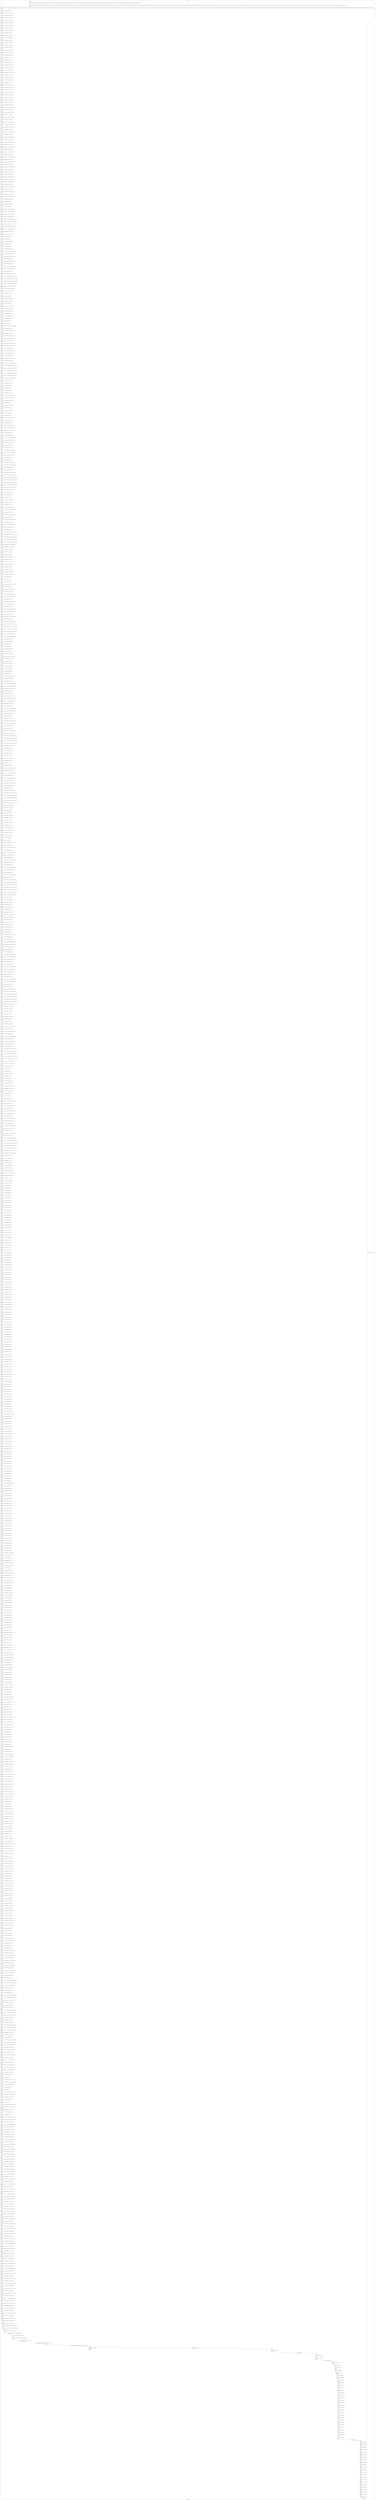 digraph G {
label="Btor2XCFA";
subgraph cluster_0 {
label="main";
main_init[];
l1[];
l3[];
l4[];
l5[];
l6[];
l7[];
l8[];
l9[];
l10[];
l11[];
l12[];
l13[];
l14[];
l15[];
l16[];
l17[];
l18[];
l19[];
l20[];
l21[];
l22[];
l23[];
l24[];
l25[];
l26[];
l27[];
l28[];
l29[];
l30[];
l31[];
l32[];
l33[];
l34[];
l35[];
l36[];
l37[];
l38[];
l39[];
l40[];
l41[];
l42[];
l43[];
l44[];
l45[];
l46[];
l47[];
l48[];
l49[];
l50[];
l51[];
l52[];
l53[];
l54[];
l55[];
l56[];
l57[];
l58[];
l59[];
l60[];
l61[];
l62[];
l63[];
l64[];
l65[];
l66[];
l67[];
l68[];
l69[];
l70[];
l71[];
l72[];
l73[];
l74[];
l75[];
l76[];
l77[];
l78[];
l79[];
l80[];
l81[];
l82[];
l83[];
l84[];
l85[];
l86[];
l87[];
l88[];
l89[];
l90[];
l91[];
l92[];
l93[];
l94[];
l95[];
l96[];
l97[];
l98[];
l99[];
l100[];
l101[];
l102[];
l103[];
l104[];
l105[];
l106[];
l107[];
l108[];
l109[];
l110[];
l111[];
l112[];
l113[];
l114[];
l115[];
l116[];
l117[];
l118[];
l119[];
l120[];
l121[];
l122[];
l123[];
l124[];
l125[];
l126[];
l127[];
l128[];
l129[];
l130[];
l131[];
l132[];
l133[];
l134[];
l135[];
l136[];
l137[];
l138[];
l139[];
l140[];
l141[];
l142[];
l143[];
l144[];
l145[];
l146[];
l147[];
l148[];
l149[];
l150[];
l151[];
l152[];
l153[];
l154[];
l155[];
l156[];
l157[];
l158[];
l159[];
l160[];
l161[];
l162[];
l163[];
l164[];
l165[];
l166[];
l167[];
l168[];
l169[];
l170[];
l171[];
l172[];
l173[];
l174[];
l175[];
l176[];
l177[];
l178[];
l179[];
l180[];
l181[];
l182[];
l183[];
l184[];
l185[];
l186[];
l187[];
l188[];
l189[];
l190[];
l191[];
l192[];
l193[];
l194[];
l195[];
l196[];
l197[];
l198[];
l199[];
l200[];
l201[];
l202[];
l203[];
l204[];
l205[];
l206[];
l207[];
l208[];
l209[];
l210[];
l211[];
l212[];
l213[];
l214[];
l215[];
l216[];
l217[];
l218[];
l219[];
l220[];
l221[];
l222[];
l223[];
l224[];
l225[];
l226[];
l227[];
l228[];
l229[];
l230[];
l231[];
l232[];
l233[];
l234[];
l235[];
l236[];
l237[];
l238[];
l239[];
l240[];
l241[];
l242[];
l243[];
l244[];
l245[];
l246[];
l247[];
l248[];
l249[];
l250[];
l251[];
l252[];
l253[];
l254[];
l255[];
l256[];
l257[];
l258[];
l259[];
l260[];
l261[];
l262[];
l263[];
l264[];
l265[];
l266[];
l267[];
l268[];
l269[];
l270[];
l271[];
l272[];
l273[];
l274[];
l275[];
l276[];
l277[];
l278[];
l279[];
l280[];
l281[];
l282[];
l283[];
l284[];
l285[];
l286[];
l287[];
l288[];
l289[];
l290[];
l291[];
l292[];
l293[];
l294[];
l295[];
l296[];
l297[];
l298[];
l299[];
l300[];
l301[];
l302[];
l303[];
l304[];
l305[];
l306[];
l307[];
l308[];
l309[];
l310[];
l311[];
l312[];
l313[];
l314[];
l315[];
l316[];
l317[];
l318[];
l319[];
l320[];
l321[];
l322[];
l323[];
l324[];
l325[];
l326[];
l327[];
l328[];
l329[];
l330[];
l331[];
l332[];
l333[];
l334[];
l335[];
l336[];
l337[];
l338[];
l339[];
l340[];
l341[];
l342[];
l343[];
l344[];
l345[];
l346[];
l347[];
l348[];
l349[];
l350[];
l351[];
l352[];
l353[];
l354[];
l355[];
l356[];
l357[];
l358[];
l359[];
l360[];
l361[];
l362[];
l363[];
l364[];
l365[];
l366[];
l367[];
l368[];
l369[];
l370[];
l371[];
l372[];
l373[];
l374[];
l375[];
l376[];
l377[];
l378[];
l379[];
l380[];
l381[];
l382[];
l383[];
l384[];
l385[];
l386[];
l387[];
l388[];
l389[];
l390[];
l391[];
l392[];
l393[];
l394[];
l395[];
l396[];
l397[];
l398[];
l399[];
l400[];
l401[];
l402[];
l403[];
l404[];
l405[];
l406[];
l407[];
l408[];
l409[];
l410[];
l411[];
l412[];
l413[];
l414[];
l415[];
l416[];
l417[];
l418[];
l419[];
l420[];
l421[];
l422[];
l423[];
l424[];
l425[];
l426[];
l427[];
l428[];
l429[];
l430[];
l431[];
l432[];
l433[];
l434[];
l435[];
l436[];
l437[];
l438[];
l439[];
l440[];
l441[];
l442[];
l443[];
l444[];
l445[];
l446[];
l447[];
l448[];
l449[];
l450[];
l451[];
l452[];
l453[];
l454[];
l455[];
l456[];
l457[];
l458[];
l459[];
l460[];
l461[];
l462[];
l463[];
l464[];
l465[];
l466[];
l467[];
l468[];
l469[];
l470[];
l471[];
l472[];
l473[];
l474[];
l475[];
l476[];
l477[];
l478[];
l479[];
l480[];
l481[];
l482[];
l483[];
l484[];
l485[];
l486[];
l487[];
l488[];
l489[];
l490[];
l491[];
l492[];
l493[];
l494[];
l495[];
l496[];
l497[];
l498[];
l499[];
l500[];
l501[];
l502[];
l503[];
l504[];
l505[];
l506[];
l507[];
l508[];
l509[];
l510[];
l511[];
l512[];
l513[];
l514[];
l515[];
l516[];
l517[];
l518[];
l519[];
l520[];
l521[];
l522[];
l523[];
l524[];
l525[];
l526[];
l527[];
l528[];
l529[];
l530[];
l531[];
l532[];
l533[];
l534[];
l535[];
l536[];
l537[];
l538[];
l539[];
l540[];
l541[];
l542[];
l543[];
l544[];
l545[];
l546[];
l547[];
l548[];
l549[];
l550[];
l551[];
l552[];
l553[];
l554[];
l555[];
l556[];
l557[];
l558[];
l559[];
l560[];
l561[];
l562[];
l563[];
l564[];
l565[];
l566[];
l567[];
l568[];
l569[];
l570[];
l571[];
l572[];
l573[];
l574[];
l575[];
l576[];
l577[];
l578[];
l579[];
l580[];
l581[];
l582[];
l583[];
l584[];
l585[];
l586[];
l587[];
l588[];
l589[];
l590[];
l591[];
l592[];
l593[];
l594[];
l595[];
l596[];
l597[];
l598[];
l599[];
l600[];
l601[];
l602[];
l603[];
l604[];
l605[];
l606[];
l607[];
l608[];
l609[];
l610[];
l611[];
l612[];
l613[];
l614[];
l615[];
l616[];
l617[];
l618[];
l619[];
l620[];
l621[];
l622[];
l623[];
l624[];
l625[];
l626[];
l627[];
l628[];
l629[];
l630[];
l631[];
l632[];
l633[];
l634[];
l635[];
l636[];
l637[];
l638[];
l639[];
l640[];
l641[];
l642[];
l643[];
l644[];
l645[];
l646[];
l647[];
l648[];
l649[];
l650[];
l651[];
l652[];
l653[];
l654[];
l655[];
l656[];
l657[];
l658[];
l659[];
l660[];
l661[];
l662[];
l663[];
l664[];
l665[];
l666[];
l667[];
l668[];
l669[];
l670[];
l671[];
l672[];
l673[];
l674[];
l675[];
l676[];
l677[];
l678[];
l679[];
l680[];
l681[];
l682[];
l683[];
l684[];
l685[];
l686[];
l687[];
l688[];
l689[];
l690[];
l691[];
l692[];
l693[];
l694[];
l695[];
l696[];
l697[];
l698[];
l699[];
l700[];
l701[];
l702[];
l703[];
l704[];
l705[];
l706[];
l707[];
l708[];
l709[];
l710[];
l711[];
l712[];
l713[];
l714[];
l715[];
l716[];
l717[];
l718[];
l719[];
l720[];
l721[];
l722[];
l723[];
l724[];
l725[];
l726[];
l727[];
l728[];
l729[];
l730[];
l731[];
l732[];
l733[];
l734[];
l735[];
l736[];
l737[];
l738[];
l739[];
l740[];
l741[];
l742[];
l743[];
l744[];
l745[];
l746[];
l747[];
l748[];
l749[];
l750[];
l751[];
l752[];
l753[];
l754[];
l755[];
l756[];
l757[];
l758[];
l759[];
l760[];
l761[];
l762[];
l763[];
l764[];
l765[];
l766[];
l767[];
l768[];
l769[];
l770[];
l771[];
l772[];
l773[];
l774[];
l775[];
l776[];
l777[];
l778[];
l779[];
l780[];
l781[];
l782[];
l783[];
l784[];
l785[];
l786[];
l787[];
l788[];
l789[];
l790[];
l791[];
l792[];
l793[];
l794[];
l795[];
l796[];
l797[];
l798[];
l799[];
l800[];
l801[];
l802[];
l803[];
l804[];
l805[];
l806[];
l807[];
l808[];
l809[];
l810[];
l811[];
l812[];
l813[];
l814[];
l815[];
l816[];
l817[];
l818[];
l819[];
l820[];
l821[];
l822[];
l823[];
l824[];
l825[];
l826[];
l827[];
l828[];
l829[];
l830[];
l831[];
l832[];
l833[];
l834[];
l835[];
l836[];
l837[];
l838[];
l839[];
l840[];
l841[];
l842[];
l843[];
l844[];
l845[];
l846[];
l847[];
l848[];
l849[];
l850[];
l851[];
l852[];
l853[];
l854[];
l855[];
l856[];
l857[];
l858[];
l859[];
l860[];
l861[];
l862[];
l863[];
l864[];
l865[];
l866[];
l867[];
l868[];
l869[];
l870[];
l871[];
l872[];
l873[];
l874[];
l875[];
l876[];
l877[];
l878[];
l879[];
l880[];
l881[];
l882[];
l883[];
l884[];
l885[];
l886[];
l887[];
l888[];
l889[];
l890[];
l891[];
l892[];
l893[];
l894[];
l895[];
l896[];
l897[];
l898[];
l899[];
l900[];
l901[];
l902[];
l903[];
l904[];
l905[];
l906[];
l907[];
l908[];
l909[];
l910[];
l911[];
l912[];
l913[];
l914[];
l915[];
l916[];
l917[];
l918[];
l919[];
l920[];
l921[];
l922[];
l923[];
l924[];
l925[];
l926[];
l927[];
l928[];
l929[];
l930[];
l931[];
l932[];
l933[];
l934[];
l935[];
l936[];
l937[];
l938[];
l939[];
l940[];
l941[];
l942[];
l943[];
l944[];
l945[];
main_error[];
l946[];
l947[];
l948[];
l949[];
l950[];
l951[];
l952[];
l953[];
l954[];
l955[];
l956[];
l957[];
l958[];
l959[];
l960[];
l961[];
l962[];
l963[];
l964[];
l965[];
l966[];
l967[];
l968[];
l969[];
l970[];
l971[];
l972[];
l973[];
l974[];
l975[];
l976[];
l977[];
l978[];
l979[];
l980[];
l981[];
l982[];
l983[];
l984[];
l985[];
l986[];
l987[];
l988[];
l989[];
l990[];
l991[];
l992[];
l993[];
l994[];
l995[];
l996[];
l997[];
l998[];
l999[];
l1000[];
l1001[];
l1002[];
l1003[];
l1004[];
l1005[];
l1006[];
main_init -> l1 [label="[(assign const_5 #b00000000),(assign const_44 #b0),(assign const_168 #b00000000),(assign const_327 #b1),(assign const_334 #b00000001),(assign const_336 #b00000010),(assign const_338 #b00000011),(assign const_362 #b00000100),(assign const_389 #b000000000000000000000000),(assign const_391 #b00000000000000000000000000000000),(assign const_393 #b00000000000000000000000000000001),(assign const_401 #b00000000000000000000000000000010),(assign const_405 #b00000000000000000000000000000011)] "];
l3 -> l4 [label="[(havoc input_209),(havoc input_211),(havoc input_213),(havoc input_215),(havoc input_217),(havoc input_219),(havoc input_221),(havoc input_223),(havoc input_225),(havoc input_227),(havoc input_229),(havoc input_231),(havoc input_233),(havoc input_235),(havoc input_237),(havoc input_239),(havoc input_241),(havoc input_243),(havoc input_245),(havoc input_247),(havoc input_249),(havoc input_251),(havoc input_253),(havoc input_255),(havoc input_257),(havoc input_259),(havoc input_261),(havoc input_263),(havoc input_265),(havoc input_267),(havoc input_269),(havoc input_271),(havoc input_273),(havoc input_275),(havoc input_277),(havoc input_279),(havoc input_281),(havoc input_283),(havoc input_285),(havoc input_287),(havoc input_289),(havoc input_291),(havoc input_293),(havoc input_295),(havoc input_297),(havoc input_299),(havoc input_301),(havoc input_303),(havoc input_305),(havoc input_307),(havoc input_309),(havoc input_311),(havoc input_313),(havoc input_315),(havoc input_317),(havoc input_319),(havoc input_321),(havoc input_323),(havoc input_325),(havoc input_329),(havoc input_331),(havoc input_349),(havoc input_352),(havoc input_375),(havoc input_379),(havoc input_382),(havoc input_387),(havoc input_421),(havoc input_424),(havoc input_431),(havoc input_434),(havoc input_469),(havoc input_472),(havoc input_494),(havoc input_498),(havoc input_501),(havoc input_506),(havoc input_535),(havoc input_538),(havoc input_545),(havoc input_548),(havoc input_583),(havoc input_586),(havoc input_608),(havoc input_612),(havoc input_615),(havoc input_620),(havoc input_649),(havoc input_652),(havoc input_659),(havoc input_662),(havoc input_697),(havoc input_700),(havoc input_722),(havoc input_726),(havoc input_729),(havoc input_734),(havoc input_763),(havoc input_766)] "];
l4 -> l5 [label="[(assign binary_129 (bvand state_45 (bvnot state_47)))] "];
l5 -> l6 [label="[(assign binary_130 (bvand binary_129 (bvnot state_49)))] "];
l6 -> l7 [label="[(assign binary_131 (bvand binary_130 (bvnot state_51)))] "];
l7 -> l8 [label="[(assign binary_132 (bvand binary_131 (bvnot state_53)))] "];
l8 -> l9 [label="[(assign binary_133 (bvand binary_132 (bvnot state_55)))] "];
l9 -> l10 [label="[(assign binary_134 (bvand binary_133 (bvnot state_57)))] "];
l10 -> l11 [label="[(assign binary_135 (bvand binary_134 (bvnot state_59)))] "];
l11 -> l12 [label="[(assign binary_136 (bvand binary_135 (bvnot state_61)))] "];
l12 -> l13 [label="[(assign binary_137 (bvand binary_136 (bvnot state_63)))] "];
l13 -> l14 [label="[(assign binary_138 (bvand binary_137 state_65))] "];
l14 -> l15 [label="[(assign binary_139 (bvand binary_138 (bvnot state_67)))] "];
l15 -> l16 [label="[(assign binary_140 (bvand binary_139 (bvnot state_69)))] "];
l16 -> l17 [label="[(assign binary_141 (bvand binary_140 (bvnot state_71)))] "];
l17 -> l18 [label="[(assign binary_142 (bvand binary_141 (bvnot state_73)))] "];
l18 -> l19 [label="[(assign binary_143 (bvand binary_142 (bvnot state_75)))] "];
l19 -> l20 [label="[(assign binary_144 (bvand binary_143 (bvnot state_77)))] "];
l20 -> l21 [label="[(assign binary_145 (bvand binary_144 (bvnot state_79)))] "];
l21 -> l22 [label="[(assign binary_146 (bvand binary_145 (bvnot state_81)))] "];
l22 -> l23 [label="[(assign binary_147 (bvand binary_146 (bvnot state_83)))] "];
l23 -> l24 [label="[(assign binary_148 (bvand binary_147 state_85))] "];
l24 -> l25 [label="[(assign binary_149 (bvand binary_148 (bvnot state_87)))] "];
l25 -> l26 [label="[(assign binary_150 (bvand binary_149 (bvnot state_89)))] "];
l26 -> l27 [label="[(assign binary_151 (bvand binary_150 (bvnot state_91)))] "];
l27 -> l28 [label="[(assign binary_152 (bvand binary_151 (bvnot state_93)))] "];
l28 -> l29 [label="[(assign binary_153 (bvand binary_152 (bvnot state_95)))] "];
l29 -> l30 [label="[(assign binary_154 (bvand binary_153 (bvnot state_97)))] "];
l30 -> l31 [label="[(assign binary_155 (bvand binary_154 (bvnot state_99)))] "];
l31 -> l32 [label="[(assign binary_156 (bvand binary_155 (bvnot state_101)))] "];
l32 -> l33 [label="[(assign binary_157 (bvand binary_156 (bvnot state_103)))] "];
l33 -> l34 [label="[(assign binary_158 (bvand binary_157 state_105))] "];
l34 -> l35 [label="[(assign binary_159 (bvand binary_158 (bvnot state_107)))] "];
l35 -> l36 [label="[(assign binary_160 (bvand binary_159 (bvnot state_109)))] "];
l36 -> l37 [label="[(assign binary_161 (bvand binary_160 (bvnot state_111)))] "];
l37 -> l38 [label="[(assign binary_162 (bvand binary_161 (bvnot state_113)))] "];
l38 -> l39 [label="[(assign binary_163 (bvand binary_162 (bvnot state_115)))] "];
l39 -> l40 [label="[(assign binary_164 (bvand binary_163 (bvnot state_117)))] "];
l40 -> l41 [label="[(assign binary_165 (bvand binary_164 (bvnot state_119)))] "];
l41 -> l42 [label="[(assign binary_166 (bvand binary_165 (bvnot state_121)))] "];
l42 -> l43 [label="[(assign binary_167 (bvand binary_166 (bvnot state_123)))] "];
l43 -> l44 [label="[(assign comparison_169 (ite (= const_168 state_6) #b1 #b0))] "];
l44 -> l45 [label="[(assign binary_170 (bvand binary_167 comparison_169))] "];
l45 -> l46 [label="[(assign comparison_171 (ite (= const_168 state_8) #b1 #b0))] "];
l46 -> l47 [label="[(assign binary_172 (bvand binary_170 comparison_171))] "];
l47 -> l48 [label="[(assign comparison_173 (ite (= const_168 state_10) #b1 #b0))] "];
l48 -> l49 [label="[(assign binary_174 (bvand binary_172 comparison_173))] "];
l49 -> l50 [label="[(assign comparison_175 (ite (= const_168 state_12) #b1 #b0))] "];
l50 -> l51 [label="[(assign binary_176 (bvand binary_174 comparison_175))] "];
l51 -> l52 [label="[(assign comparison_177 (ite (= const_168 state_14) #b1 #b0))] "];
l52 -> l53 [label="[(assign binary_178 (bvand binary_176 comparison_177))] "];
l53 -> l54 [label="[(assign comparison_179 (ite (= const_168 state_16) #b1 #b0))] "];
l54 -> l55 [label="[(assign binary_180 (bvand binary_178 comparison_179))] "];
l55 -> l56 [label="[(assign comparison_181 (ite (= const_168 state_18) #b1 #b0))] "];
l56 -> l57 [label="[(assign binary_182 (bvand binary_180 comparison_181))] "];
l57 -> l58 [label="[(assign comparison_183 (ite (= const_168 state_20) #b1 #b0))] "];
l58 -> l59 [label="[(assign binary_184 (bvand binary_182 comparison_183))] "];
l59 -> l60 [label="[(assign comparison_185 (ite (= const_168 state_22) #b1 #b0))] "];
l60 -> l61 [label="[(assign binary_186 (bvand binary_184 comparison_185))] "];
l61 -> l62 [label="[(assign comparison_187 (ite (= const_168 state_24) #b1 #b0))] "];
l62 -> l63 [label="[(assign binary_188 (bvand binary_186 comparison_187))] "];
l63 -> l64 [label="[(assign comparison_189 (ite (= const_168 state_26) #b1 #b0))] "];
l64 -> l65 [label="[(assign binary_190 (bvand binary_188 comparison_189))] "];
l65 -> l66 [label="[(assign comparison_191 (ite (= const_168 state_28) #b1 #b0))] "];
l66 -> l67 [label="[(assign binary_192 (bvand binary_190 comparison_191))] "];
l67 -> l68 [label="[(assign comparison_193 (ite (= const_168 state_30) #b1 #b0))] "];
l68 -> l69 [label="[(assign binary_194 (bvand binary_192 comparison_193))] "];
l69 -> l70 [label="[(assign comparison_195 (ite (= const_168 state_32) #b1 #b0))] "];
l70 -> l71 [label="[(assign binary_196 (bvand binary_194 comparison_195))] "];
l71 -> l72 [label="[(assign comparison_197 (ite (= const_168 state_34) #b1 #b0))] "];
l72 -> l73 [label="[(assign binary_198 (bvand binary_196 comparison_197))] "];
l73 -> l74 [label="[(assign comparison_199 (ite (= const_168 state_36) #b1 #b0))] "];
l74 -> l75 [label="[(assign binary_200 (bvand binary_198 comparison_199))] "];
l75 -> l76 [label="[(assign comparison_201 (ite (= const_168 state_38) #b1 #b0))] "];
l76 -> l77 [label="[(assign binary_202 (bvand binary_200 comparison_201))] "];
l77 -> l78 [label="[(assign comparison_203 (ite (= const_168 state_40) #b1 #b0))] "];
l78 -> l79 [label="[(assign binary_204 (bvand binary_202 comparison_203))] "];
l79 -> l80 [label="[(assign comparison_205 (ite (= const_168 state_42) #b1 #b0))] "];
l80 -> l81 [label="[(assign binary_206 (bvand binary_204 comparison_205))] "];
l81 -> l82 [label="[(assign binary_207 (bvand state_127 binary_206))] "];
l82 -> l83 [label="[(assign binary_330 (bvor input_247 (bvnot input_329)))] "];
l83 -> l84 [label="[(assign binary_332 (bvor input_249 input_329))] "];
l84 -> l85 [label="[(assign comparison_333 (ite (= const_168 input_239) #b1 #b0))] "];
l85 -> l86 [label="[(assign comparison_335 (ite (= const_334 input_239) #b1 #b0))] "];
l86 -> l87 [label="[(assign comparison_337 (ite (= const_336 input_239) #b1 #b0))] "];
l87 -> l88 [label="[(assign comparison_339 (ite (= const_338 input_239) #b1 #b0))] "];
l88 -> l89 [label="[(assign ternary_340 (ite (= comparison_339 #b1) input_225 input_227))] "];
l89 -> l90 [label="[(assign ternary_341 (ite (= comparison_337 #b1) input_223 ternary_340))] "];
l90 -> l91 [label="[(assign ternary_342 (ite (= comparison_335 #b1) input_221 ternary_341))] "];
l91 -> l92 [label="[(assign ternary_343 (ite (= comparison_333 #b1) input_219 ternary_342))] "];
l92 -> l93 [label="[(assign comparison_344 (ite (= const_168 ternary_343) #b1 #b0))] "];
l93 -> l94 [label="[(assign binary_345 (bvand binary_332 comparison_344))] "];
l94 -> l95 [label="[(assign binary_346 (bvor (bvnot input_331) binary_345))] "];
l95 -> l96 [label="[(assign binary_347 (bvand binary_330 binary_346))] "];
l96 -> l97 [label="[(assign binary_348 (bvor input_251 input_331))] "];
l97 -> l98 [label="[(assign binary_350 (bvor binary_348 (bvnot input_349)))] "];
l98 -> l99 [label="[(assign binary_351 (bvand binary_347 binary_350))] "];
l99 -> l100 [label="[(assign binary_353 (bvor input_253 input_349))] "];
l100 -> l101 [label="[(assign binary_354 (bvand input_329 comparison_333))] "];
l101 -> l102 [label="[(assign ternary_355 (ite (= binary_354 #b1) const_168 input_209))] "];
l102 -> l103 [label="[(assign binary_356 (bvand input_329 comparison_335))] "];
l103 -> l104 [label="[(assign ternary_357 (ite (= binary_356 #b1) const_168 input_211))] "];
l104 -> l105 [label="[(assign binary_358 (bvand input_329 comparison_337))] "];
l105 -> l106 [label="[(assign ternary_359 (ite (= binary_358 #b1) const_168 input_213))] "];
l106 -> l107 [label="[(assign binary_360 (bvand input_329 comparison_339))] "];
l107 -> l108 [label="[(assign ternary_361 (ite (= binary_360 #b1) const_168 input_215))] "];
l108 -> l109 [label="[(assign comparison_363 (ite (= const_362 input_239) #b1 #b0))] "];
l109 -> l110 [label="[(assign binary_364 (bvand input_329 comparison_363))] "];
l110 -> l111 [label="[(assign ternary_365 (ite (= binary_364 #b1) const_168 input_217))] "];
l111 -> l112 [label="[(assign ternary_366 (ite (= comparison_339 #b1) ternary_361 ternary_365))] "];
l112 -> l113 [label="[(assign ternary_367 (ite (= comparison_337 #b1) ternary_359 ternary_366))] "];
l113 -> l114 [label="[(assign ternary_368 (ite (= comparison_335 #b1) ternary_357 ternary_367))] "];
l114 -> l115 [label="[(assign ternary_369 (ite (= comparison_333 #b1) ternary_355 ternary_368))] "];
l115 -> l116 [label="[(assign comparison_370 (ite (= const_168 ternary_369) #b1 #b0))] "];
l116 -> l117 [label="[(assign binary_371 (bvand binary_353 (bvnot comparison_370)))] "];
l117 -> l118 [label="[(assign binary_372 (bvor (bvnot input_352) binary_371))] "];
l118 -> l119 [label="[(assign binary_373 (bvand binary_351 binary_372))] "];
l119 -> l120 [label="[(assign binary_374 (bvor input_255 input_352))] "];
l120 -> l121 [label="[(assign binary_376 (bvor binary_374 (bvnot input_375)))] "];
l121 -> l122 [label="[(assign binary_377 (bvand binary_373 binary_376))] "];
l122 -> l123 [label="[(assign binary_378 (bvor input_257 input_375))] "];
l123 -> l124 [label="[(assign binary_380 (bvor binary_378 (bvnot input_379)))] "];
l124 -> l125 [label="[(assign binary_381 (bvand binary_377 binary_380))] "];
l125 -> l126 [label="[(assign binary_383 (bvand binary_353 (bvnot input_352)))] "];
l126 -> l127 [label="[(assign binary_384 (bvand comparison_370 binary_383))] "];
l127 -> l128 [label="[(assign binary_385 (bvor (bvnot input_382) binary_384))] "];
l128 -> l129 [label="[(assign binary_386 (bvand binary_381 binary_385))] "];
l129 -> l130 [label="[(assign binary_388 (bvor input_261 input_382))] "];
l130 -> l131 [label="[(assign binary_390 (++ const_389 input_239))] "];
l131 -> l132 [label="[(assign comparison_392 (ite (bvule binary_390 const_391) #b1 #b0))] "];
l132 -> l133 [label="[(assign binary_394 (bvsub binary_390 const_393))] "];
l133 -> l134 [label="[(assign comparison_395 (ite (= const_391 binary_394) #b1 #b0))] "];
l134 -> l135 [label="[(assign binary_396 (bvand comparison_333 input_375))] "];
l135 -> l136 [label="[(assign ternary_397 (ite (= binary_396 #b1) const_334 input_229))] "];
l136 -> l137 [label="[(assign comparison_398 (ite (= const_393 binary_394) #b1 #b0))] "];
l137 -> l138 [label="[(assign binary_399 (bvand comparison_335 input_375))] "];
l138 -> l139 [label="[(assign ternary_400 (ite (= binary_399 #b1) const_334 input_231))] "];
l139 -> l140 [label="[(assign comparison_402 (ite (= const_401 binary_394) #b1 #b0))] "];
l140 -> l141 [label="[(assign binary_403 (bvand comparison_337 input_375))] "];
l141 -> l142 [label="[(assign ternary_404 (ite (= binary_403 #b1) const_334 input_233))] "];
l142 -> l143 [label="[(assign comparison_406 (ite (= const_405 binary_394) #b1 #b0))] "];
l143 -> l144 [label="[(assign binary_407 (bvand comparison_339 input_375))] "];
l144 -> l145 [label="[(assign ternary_408 (ite (= binary_407 #b1) const_334 input_235))] "];
l145 -> l146 [label="[(assign binary_409 (bvand comparison_363 input_375))] "];
l146 -> l147 [label="[(assign ternary_410 (ite (= binary_409 #b1) const_334 input_237))] "];
l147 -> l148 [label="[(assign ternary_411 (ite (= comparison_406 #b1) ternary_408 ternary_410))] "];
l148 -> l149 [label="[(assign ternary_412 (ite (= comparison_402 #b1) ternary_404 ternary_411))] "];
l149 -> l150 [label="[(assign ternary_413 (ite (= comparison_398 #b1) ternary_400 ternary_412))] "];
l150 -> l151 [label="[(assign ternary_414 (ite (= comparison_395 #b1) ternary_397 ternary_413))] "];
l151 -> l152 [label="[(assign comparison_415 (ite (= const_168 ternary_414) #b1 #b0))] "];
l152 -> l153 [label="[(assign binary_416 (bvand (bvnot comparison_392) comparison_415))] "];
l153 -> l154 [label="[(assign binary_417 (bvand binary_388 binary_416))] "];
l154 -> l155 [label="[(assign binary_418 (bvor (bvnot input_387) binary_417))] "];
l155 -> l156 [label="[(assign binary_419 (bvand binary_386 binary_418))] "];
l156 -> l157 [label="[(assign binary_420 (bvor input_263 input_387))] "];
l157 -> l158 [label="[(assign binary_422 (bvor binary_420 (bvnot input_421)))] "];
l158 -> l159 [label="[(assign binary_423 (bvand binary_419 binary_422))] "];
l159 -> l160 [label="[(assign binary_425 (bvand binary_388 (bvnot input_387)))] "];
l160 -> l161 [label="[(assign comparison_426 (ite (= const_334 ternary_414) #b1 #b0))] "];
l161 -> l162 [label="[(assign binary_427 (bvor comparison_333 comparison_426))] "];
l162 -> l163 [label="[(assign binary_428 (bvand binary_425 binary_427))] "];
l163 -> l164 [label="[(assign binary_429 (bvor (bvnot input_424) binary_428))] "];
l164 -> l165 [label="[(assign binary_430 (bvand binary_423 binary_429))] "];
l165 -> l166 [label="[(assign binary_432 (bvor input_267 (bvnot input_431)))] "];
l166 -> l167 [label="[(assign binary_433 (bvand binary_430 binary_432))] "];
l167 -> l168 [label="[(assign binary_435 (bvor input_269 input_431))] "];
l168 -> l169 [label="[(assign comparison_436 (ite (= const_168 input_241) #b1 #b0))] "];
l169 -> l170 [label="[(assign binary_437 (bvand comparison_333 input_379))] "];
l170 -> l171 [label="[(assign binary_438 (bvand comparison_333 input_349))] "];
l171 -> l172 [label="[(assign ternary_439 (ite (= binary_438 #b1) const_334 input_219))] "];
l172 -> l173 [label="[(assign ternary_440 (ite (= binary_437 #b1) const_168 ternary_439))] "];
l173 -> l174 [label="[(assign comparison_441 (ite (= const_334 input_241) #b1 #b0))] "];
l174 -> l175 [label="[(assign binary_442 (bvand comparison_335 input_379))] "];
l175 -> l176 [label="[(assign binary_443 (bvand comparison_335 input_349))] "];
l176 -> l177 [label="[(assign ternary_444 (ite (= binary_443 #b1) const_334 input_221))] "];
l177 -> l178 [label="[(assign ternary_445 (ite (= binary_442 #b1) const_168 ternary_444))] "];
l178 -> l179 [label="[(assign comparison_446 (ite (= const_336 input_241) #b1 #b0))] "];
l179 -> l180 [label="[(assign binary_447 (bvand comparison_337 input_379))] "];
l180 -> l181 [label="[(assign binary_448 (bvand comparison_337 input_349))] "];
l181 -> l182 [label="[(assign ternary_449 (ite (= binary_448 #b1) const_334 input_223))] "];
l182 -> l183 [label="[(assign ternary_450 (ite (= binary_447 #b1) const_168 ternary_449))] "];
l183 -> l184 [label="[(assign comparison_451 (ite (= const_338 input_241) #b1 #b0))] "];
l184 -> l185 [label="[(assign binary_452 (bvand comparison_339 input_379))] "];
l185 -> l186 [label="[(assign binary_453 (bvand comparison_339 input_349))] "];
l186 -> l187 [label="[(assign ternary_454 (ite (= binary_453 #b1) const_334 input_225))] "];
l187 -> l188 [label="[(assign ternary_455 (ite (= binary_452 #b1) const_168 ternary_454))] "];
l188 -> l189 [label="[(assign binary_456 (bvand comparison_363 input_379))] "];
l189 -> l190 [label="[(assign binary_457 (bvand comparison_363 input_349))] "];
l190 -> l191 [label="[(assign ternary_458 (ite (= binary_457 #b1) const_334 input_227))] "];
l191 -> l192 [label="[(assign ternary_459 (ite (= binary_456 #b1) const_168 ternary_458))] "];
l192 -> l193 [label="[(assign ternary_460 (ite (= comparison_451 #b1) ternary_455 ternary_459))] "];
l193 -> l194 [label="[(assign ternary_461 (ite (= comparison_446 #b1) ternary_450 ternary_460))] "];
l194 -> l195 [label="[(assign ternary_462 (ite (= comparison_441 #b1) ternary_445 ternary_461))] "];
l195 -> l196 [label="[(assign ternary_463 (ite (= comparison_436 #b1) ternary_440 ternary_462))] "];
l196 -> l197 [label="[(assign comparison_464 (ite (= const_168 ternary_463) #b1 #b0))] "];
l197 -> l198 [label="[(assign binary_465 (bvand binary_435 comparison_464))] "];
l198 -> l199 [label="[(assign binary_466 (bvor (bvnot input_434) binary_465))] "];
l199 -> l200 [label="[(assign binary_467 (bvand binary_433 binary_466))] "];
l200 -> l201 [label="[(assign binary_468 (bvor input_271 input_434))] "];
l201 -> l202 [label="[(assign binary_470 (bvor binary_468 (bvnot input_469)))] "];
l202 -> l203 [label="[(assign binary_471 (bvand binary_467 binary_470))] "];
l203 -> l204 [label="[(assign binary_473 (bvor input_273 input_469))] "];
l204 -> l205 [label="[(assign binary_474 (bvand input_431 comparison_436))] "];
l205 -> l206 [label="[(assign ternary_475 (ite (= binary_474 #b1) const_334 ternary_355))] "];
l206 -> l207 [label="[(assign binary_476 (bvand input_431 comparison_441))] "];
l207 -> l208 [label="[(assign ternary_477 (ite (= binary_476 #b1) const_334 ternary_357))] "];
l208 -> l209 [label="[(assign binary_478 (bvand input_431 comparison_446))] "];
l209 -> l210 [label="[(assign ternary_479 (ite (= binary_478 #b1) const_334 ternary_359))] "];
l210 -> l211 [label="[(assign binary_480 (bvand input_431 comparison_451))] "];
l211 -> l212 [label="[(assign ternary_481 (ite (= binary_480 #b1) const_334 ternary_361))] "];
l212 -> l213 [label="[(assign comparison_482 (ite (= const_362 input_241) #b1 #b0))] "];
l213 -> l214 [label="[(assign binary_483 (bvand input_431 comparison_482))] "];
l214 -> l215 [label="[(assign ternary_484 (ite (= binary_483 #b1) const_334 ternary_365))] "];
l215 -> l216 [label="[(assign ternary_485 (ite (= comparison_451 #b1) ternary_481 ternary_484))] "];
l216 -> l217 [label="[(assign ternary_486 (ite (= comparison_446 #b1) ternary_479 ternary_485))] "];
l217 -> l218 [label="[(assign ternary_487 (ite (= comparison_441 #b1) ternary_477 ternary_486))] "];
l218 -> l219 [label="[(assign ternary_488 (ite (= comparison_436 #b1) ternary_475 ternary_487))] "];
l219 -> l220 [label="[(assign comparison_489 (ite (= const_334 ternary_488) #b1 #b0))] "];
l220 -> l221 [label="[(assign binary_490 (bvand binary_473 (bvnot comparison_489)))] "];
l221 -> l222 [label="[(assign binary_491 (bvor (bvnot input_472) binary_490))] "];
l222 -> l223 [label="[(assign binary_492 (bvand binary_471 binary_491))] "];
l223 -> l224 [label="[(assign binary_493 (bvor input_275 input_472))] "];
l224 -> l225 [label="[(assign binary_495 (bvor binary_493 (bvnot input_494)))] "];
l225 -> l226 [label="[(assign binary_496 (bvand binary_492 binary_495))] "];
l226 -> l227 [label="[(assign binary_497 (bvor input_277 input_494))] "];
l227 -> l228 [label="[(assign binary_499 (bvor binary_497 (bvnot input_498)))] "];
l228 -> l229 [label="[(assign binary_500 (bvand binary_496 binary_499))] "];
l229 -> l230 [label="[(assign binary_502 (bvand binary_473 (bvnot input_472)))] "];
l230 -> l231 [label="[(assign binary_503 (bvand comparison_489 binary_502))] "];
l231 -> l232 [label="[(assign binary_504 (bvor (bvnot input_501) binary_503))] "];
l232 -> l233 [label="[(assign binary_505 (bvand binary_500 binary_504))] "];
l233 -> l234 [label="[(assign binary_507 (bvor input_281 input_501))] "];
l234 -> l235 [label="[(assign binary_508 (++ const_389 input_241))] "];
l235 -> l236 [label="[(assign comparison_509 (ite (bvule binary_508 const_391) #b1 #b0))] "];
l236 -> l237 [label="[(assign binary_510 (bvsub binary_508 const_393))] "];
l237 -> l238 [label="[(assign comparison_511 (ite (= const_391 binary_510) #b1 #b0))] "];
l238 -> l239 [label="[(assign binary_512 (bvand comparison_436 input_494))] "];
l239 -> l240 [label="[(assign ternary_513 (ite (= binary_512 #b1) const_334 ternary_397))] "];
l240 -> l241 [label="[(assign comparison_514 (ite (= const_393 binary_510) #b1 #b0))] "];
l241 -> l242 [label="[(assign binary_515 (bvand comparison_441 input_494))] "];
l242 -> l243 [label="[(assign ternary_516 (ite (= binary_515 #b1) const_334 ternary_400))] "];
l243 -> l244 [label="[(assign comparison_517 (ite (= const_401 binary_510) #b1 #b0))] "];
l244 -> l245 [label="[(assign binary_518 (bvand comparison_446 input_494))] "];
l245 -> l246 [label="[(assign ternary_519 (ite (= binary_518 #b1) const_334 ternary_404))] "];
l246 -> l247 [label="[(assign comparison_520 (ite (= const_405 binary_510) #b1 #b0))] "];
l247 -> l248 [label="[(assign binary_521 (bvand comparison_451 input_494))] "];
l248 -> l249 [label="[(assign ternary_522 (ite (= binary_521 #b1) const_334 ternary_408))] "];
l249 -> l250 [label="[(assign binary_523 (bvand comparison_482 input_494))] "];
l250 -> l251 [label="[(assign ternary_524 (ite (= binary_523 #b1) const_334 ternary_410))] "];
l251 -> l252 [label="[(assign ternary_525 (ite (= comparison_520 #b1) ternary_522 ternary_524))] "];
l252 -> l253 [label="[(assign ternary_526 (ite (= comparison_517 #b1) ternary_519 ternary_525))] "];
l253 -> l254 [label="[(assign ternary_527 (ite (= comparison_514 #b1) ternary_516 ternary_526))] "];
l254 -> l255 [label="[(assign ternary_528 (ite (= comparison_511 #b1) ternary_513 ternary_527))] "];
l255 -> l256 [label="[(assign comparison_529 (ite (= const_168 ternary_528) #b1 #b0))] "];
l256 -> l257 [label="[(assign binary_530 (bvand (bvnot comparison_509) comparison_529))] "];
l257 -> l258 [label="[(assign binary_531 (bvand binary_507 binary_530))] "];
l258 -> l259 [label="[(assign binary_532 (bvor (bvnot input_506) binary_531))] "];
l259 -> l260 [label="[(assign binary_533 (bvand binary_505 binary_532))] "];
l260 -> l261 [label="[(assign binary_534 (bvor input_283 input_506))] "];
l261 -> l262 [label="[(assign binary_536 (bvor binary_534 (bvnot input_535)))] "];
l262 -> l263 [label="[(assign binary_537 (bvand binary_533 binary_536))] "];
l263 -> l264 [label="[(assign binary_539 (bvand binary_507 (bvnot input_506)))] "];
l264 -> l265 [label="[(assign comparison_540 (ite (= const_334 ternary_528) #b1 #b0))] "];
l265 -> l266 [label="[(assign binary_541 (bvor comparison_436 comparison_540))] "];
l266 -> l267 [label="[(assign binary_542 (bvand binary_539 binary_541))] "];
l267 -> l268 [label="[(assign binary_543 (bvor (bvnot input_538) binary_542))] "];
l268 -> l269 [label="[(assign binary_544 (bvand binary_537 binary_543))] "];
l269 -> l270 [label="[(assign binary_546 (bvor input_287 (bvnot input_545)))] "];
l270 -> l271 [label="[(assign binary_547 (bvand binary_544 binary_546))] "];
l271 -> l272 [label="[(assign binary_549 (bvor input_289 input_545))] "];
l272 -> l273 [label="[(assign comparison_550 (ite (= const_168 input_243) #b1 #b0))] "];
l273 -> l274 [label="[(assign binary_551 (bvand comparison_436 input_498))] "];
l274 -> l275 [label="[(assign binary_552 (bvand comparison_436 input_469))] "];
l275 -> l276 [label="[(assign ternary_553 (ite (= binary_552 #b1) const_334 ternary_440))] "];
l276 -> l277 [label="[(assign ternary_554 (ite (= binary_551 #b1) const_168 ternary_553))] "];
l277 -> l278 [label="[(assign comparison_555 (ite (= const_334 input_243) #b1 #b0))] "];
l278 -> l279 [label="[(assign binary_556 (bvand comparison_441 input_498))] "];
l279 -> l280 [label="[(assign binary_557 (bvand comparison_441 input_469))] "];
l280 -> l281 [label="[(assign ternary_558 (ite (= binary_557 #b1) const_334 ternary_445))] "];
l281 -> l282 [label="[(assign ternary_559 (ite (= binary_556 #b1) const_168 ternary_558))] "];
l282 -> l283 [label="[(assign comparison_560 (ite (= const_336 input_243) #b1 #b0))] "];
l283 -> l284 [label="[(assign binary_561 (bvand comparison_446 input_498))] "];
l284 -> l285 [label="[(assign binary_562 (bvand comparison_446 input_469))] "];
l285 -> l286 [label="[(assign ternary_563 (ite (= binary_562 #b1) const_334 ternary_450))] "];
l286 -> l287 [label="[(assign ternary_564 (ite (= binary_561 #b1) const_168 ternary_563))] "];
l287 -> l288 [label="[(assign comparison_565 (ite (= const_338 input_243) #b1 #b0))] "];
l288 -> l289 [label="[(assign binary_566 (bvand comparison_451 input_498))] "];
l289 -> l290 [label="[(assign binary_567 (bvand comparison_451 input_469))] "];
l290 -> l291 [label="[(assign ternary_568 (ite (= binary_567 #b1) const_334 ternary_455))] "];
l291 -> l292 [label="[(assign ternary_569 (ite (= binary_566 #b1) const_168 ternary_568))] "];
l292 -> l293 [label="[(assign binary_570 (bvand comparison_482 input_498))] "];
l293 -> l294 [label="[(assign binary_571 (bvand comparison_482 input_469))] "];
l294 -> l295 [label="[(assign ternary_572 (ite (= binary_571 #b1) const_334 ternary_459))] "];
l295 -> l296 [label="[(assign ternary_573 (ite (= binary_570 #b1) const_168 ternary_572))] "];
l296 -> l297 [label="[(assign ternary_574 (ite (= comparison_565 #b1) ternary_569 ternary_573))] "];
l297 -> l298 [label="[(assign ternary_575 (ite (= comparison_560 #b1) ternary_564 ternary_574))] "];
l298 -> l299 [label="[(assign ternary_576 (ite (= comparison_555 #b1) ternary_559 ternary_575))] "];
l299 -> l300 [label="[(assign ternary_577 (ite (= comparison_550 #b1) ternary_554 ternary_576))] "];
l300 -> l301 [label="[(assign comparison_578 (ite (= const_168 ternary_577) #b1 #b0))] "];
l301 -> l302 [label="[(assign binary_579 (bvand binary_549 comparison_578))] "];
l302 -> l303 [label="[(assign binary_580 (bvor (bvnot input_548) binary_579))] "];
l303 -> l304 [label="[(assign binary_581 (bvand binary_547 binary_580))] "];
l304 -> l305 [label="[(assign binary_582 (bvor input_291 input_548))] "];
l305 -> l306 [label="[(assign binary_584 (bvor binary_582 (bvnot input_583)))] "];
l306 -> l307 [label="[(assign binary_585 (bvand binary_581 binary_584))] "];
l307 -> l308 [label="[(assign binary_587 (bvor input_293 input_583))] "];
l308 -> l309 [label="[(assign binary_588 (bvand input_545 comparison_550))] "];
l309 -> l310 [label="[(assign ternary_589 (ite (= binary_588 #b1) const_336 ternary_475))] "];
l310 -> l311 [label="[(assign binary_590 (bvand input_545 comparison_555))] "];
l311 -> l312 [label="[(assign ternary_591 (ite (= binary_590 #b1) const_336 ternary_477))] "];
l312 -> l313 [label="[(assign binary_592 (bvand input_545 comparison_560))] "];
l313 -> l314 [label="[(assign ternary_593 (ite (= binary_592 #b1) const_336 ternary_479))] "];
l314 -> l315 [label="[(assign binary_594 (bvand input_545 comparison_565))] "];
l315 -> l316 [label="[(assign ternary_595 (ite (= binary_594 #b1) const_336 ternary_481))] "];
l316 -> l317 [label="[(assign comparison_596 (ite (= const_362 input_243) #b1 #b0))] "];
l317 -> l318 [label="[(assign binary_597 (bvand input_545 comparison_596))] "];
l318 -> l319 [label="[(assign ternary_598 (ite (= binary_597 #b1) const_336 ternary_484))] "];
l319 -> l320 [label="[(assign ternary_599 (ite (= comparison_565 #b1) ternary_595 ternary_598))] "];
l320 -> l321 [label="[(assign ternary_600 (ite (= comparison_560 #b1) ternary_593 ternary_599))] "];
l321 -> l322 [label="[(assign ternary_601 (ite (= comparison_555 #b1) ternary_591 ternary_600))] "];
l322 -> l323 [label="[(assign ternary_602 (ite (= comparison_550 #b1) ternary_589 ternary_601))] "];
l323 -> l324 [label="[(assign comparison_603 (ite (= const_336 ternary_602) #b1 #b0))] "];
l324 -> l325 [label="[(assign binary_604 (bvand binary_587 (bvnot comparison_603)))] "];
l325 -> l326 [label="[(assign binary_605 (bvor (bvnot input_586) binary_604))] "];
l326 -> l327 [label="[(assign binary_606 (bvand binary_585 binary_605))] "];
l327 -> l328 [label="[(assign binary_607 (bvor input_295 input_586))] "];
l328 -> l329 [label="[(assign binary_609 (bvor binary_607 (bvnot input_608)))] "];
l329 -> l330 [label="[(assign binary_610 (bvand binary_606 binary_609))] "];
l330 -> l331 [label="[(assign binary_611 (bvor input_297 input_608))] "];
l331 -> l332 [label="[(assign binary_613 (bvor binary_611 (bvnot input_612)))] "];
l332 -> l333 [label="[(assign binary_614 (bvand binary_610 binary_613))] "];
l333 -> l334 [label="[(assign binary_616 (bvand binary_587 (bvnot input_586)))] "];
l334 -> l335 [label="[(assign binary_617 (bvand comparison_603 binary_616))] "];
l335 -> l336 [label="[(assign binary_618 (bvor (bvnot input_615) binary_617))] "];
l336 -> l337 [label="[(assign binary_619 (bvand binary_614 binary_618))] "];
l337 -> l338 [label="[(assign binary_621 (bvor input_301 input_615))] "];
l338 -> l339 [label="[(assign binary_622 (++ const_389 input_243))] "];
l339 -> l340 [label="[(assign comparison_623 (ite (bvule binary_622 const_391) #b1 #b0))] "];
l340 -> l341 [label="[(assign binary_624 (bvsub binary_622 const_393))] "];
l341 -> l342 [label="[(assign comparison_625 (ite (= const_391 binary_624) #b1 #b0))] "];
l342 -> l343 [label="[(assign binary_626 (bvand comparison_550 input_608))] "];
l343 -> l344 [label="[(assign ternary_627 (ite (= binary_626 #b1) const_334 ternary_513))] "];
l344 -> l345 [label="[(assign comparison_628 (ite (= const_393 binary_624) #b1 #b0))] "];
l345 -> l346 [label="[(assign binary_629 (bvand comparison_555 input_608))] "];
l346 -> l347 [label="[(assign ternary_630 (ite (= binary_629 #b1) const_334 ternary_516))] "];
l347 -> l348 [label="[(assign comparison_631 (ite (= const_401 binary_624) #b1 #b0))] "];
l348 -> l349 [label="[(assign binary_632 (bvand comparison_560 input_608))] "];
l349 -> l350 [label="[(assign ternary_633 (ite (= binary_632 #b1) const_334 ternary_519))] "];
l350 -> l351 [label="[(assign comparison_634 (ite (= const_405 binary_624) #b1 #b0))] "];
l351 -> l352 [label="[(assign binary_635 (bvand comparison_565 input_608))] "];
l352 -> l353 [label="[(assign ternary_636 (ite (= binary_635 #b1) const_334 ternary_522))] "];
l353 -> l354 [label="[(assign binary_637 (bvand comparison_596 input_608))] "];
l354 -> l355 [label="[(assign ternary_638 (ite (= binary_637 #b1) const_334 ternary_524))] "];
l355 -> l356 [label="[(assign ternary_639 (ite (= comparison_634 #b1) ternary_636 ternary_638))] "];
l356 -> l357 [label="[(assign ternary_640 (ite (= comparison_631 #b1) ternary_633 ternary_639))] "];
l357 -> l358 [label="[(assign ternary_641 (ite (= comparison_628 #b1) ternary_630 ternary_640))] "];
l358 -> l359 [label="[(assign ternary_642 (ite (= comparison_625 #b1) ternary_627 ternary_641))] "];
l359 -> l360 [label="[(assign comparison_643 (ite (= const_168 ternary_642) #b1 #b0))] "];
l360 -> l361 [label="[(assign binary_644 (bvand (bvnot comparison_623) comparison_643))] "];
l361 -> l362 [label="[(assign binary_645 (bvand binary_621 binary_644))] "];
l362 -> l363 [label="[(assign binary_646 (bvor (bvnot input_620) binary_645))] "];
l363 -> l364 [label="[(assign binary_647 (bvand binary_619 binary_646))] "];
l364 -> l365 [label="[(assign binary_648 (bvor input_303 input_620))] "];
l365 -> l366 [label="[(assign binary_650 (bvor binary_648 (bvnot input_649)))] "];
l366 -> l367 [label="[(assign binary_651 (bvand binary_647 binary_650))] "];
l367 -> l368 [label="[(assign binary_653 (bvand binary_621 (bvnot input_620)))] "];
l368 -> l369 [label="[(assign comparison_654 (ite (= const_334 ternary_642) #b1 #b0))] "];
l369 -> l370 [label="[(assign binary_655 (bvor comparison_550 comparison_654))] "];
l370 -> l371 [label="[(assign binary_656 (bvand binary_653 binary_655))] "];
l371 -> l372 [label="[(assign binary_657 (bvor (bvnot input_652) binary_656))] "];
l372 -> l373 [label="[(assign binary_658 (bvand binary_651 binary_657))] "];
l373 -> l374 [label="[(assign binary_660 (bvor input_307 (bvnot input_659)))] "];
l374 -> l375 [label="[(assign binary_661 (bvand binary_658 binary_660))] "];
l375 -> l376 [label="[(assign binary_663 (bvor input_309 input_659))] "];
l376 -> l377 [label="[(assign comparison_664 (ite (= const_168 input_245) #b1 #b0))] "];
l377 -> l378 [label="[(assign binary_665 (bvand comparison_550 input_612))] "];
l378 -> l379 [label="[(assign binary_666 (bvand comparison_550 input_583))] "];
l379 -> l380 [label="[(assign ternary_667 (ite (= binary_666 #b1) const_334 ternary_554))] "];
l380 -> l381 [label="[(assign ternary_668 (ite (= binary_665 #b1) const_168 ternary_667))] "];
l381 -> l382 [label="[(assign comparison_669 (ite (= const_334 input_245) #b1 #b0))] "];
l382 -> l383 [label="[(assign binary_670 (bvand comparison_555 input_612))] "];
l383 -> l384 [label="[(assign binary_671 (bvand comparison_555 input_583))] "];
l384 -> l385 [label="[(assign ternary_672 (ite (= binary_671 #b1) const_334 ternary_559))] "];
l385 -> l386 [label="[(assign ternary_673 (ite (= binary_670 #b1) const_168 ternary_672))] "];
l386 -> l387 [label="[(assign comparison_674 (ite (= const_336 input_245) #b1 #b0))] "];
l387 -> l388 [label="[(assign binary_675 (bvand comparison_560 input_612))] "];
l388 -> l389 [label="[(assign binary_676 (bvand comparison_560 input_583))] "];
l389 -> l390 [label="[(assign ternary_677 (ite (= binary_676 #b1) const_334 ternary_564))] "];
l390 -> l391 [label="[(assign ternary_678 (ite (= binary_675 #b1) const_168 ternary_677))] "];
l391 -> l392 [label="[(assign comparison_679 (ite (= const_338 input_245) #b1 #b0))] "];
l392 -> l393 [label="[(assign binary_680 (bvand comparison_565 input_612))] "];
l393 -> l394 [label="[(assign binary_681 (bvand comparison_565 input_583))] "];
l394 -> l395 [label="[(assign ternary_682 (ite (= binary_681 #b1) const_334 ternary_569))] "];
l395 -> l396 [label="[(assign ternary_683 (ite (= binary_680 #b1) const_168 ternary_682))] "];
l396 -> l397 [label="[(assign binary_684 (bvand comparison_596 input_612))] "];
l397 -> l398 [label="[(assign binary_685 (bvand comparison_596 input_583))] "];
l398 -> l399 [label="[(assign ternary_686 (ite (= binary_685 #b1) const_334 ternary_573))] "];
l399 -> l400 [label="[(assign ternary_687 (ite (= binary_684 #b1) const_168 ternary_686))] "];
l400 -> l401 [label="[(assign ternary_688 (ite (= comparison_679 #b1) ternary_683 ternary_687))] "];
l401 -> l402 [label="[(assign ternary_689 (ite (= comparison_674 #b1) ternary_678 ternary_688))] "];
l402 -> l403 [label="[(assign ternary_690 (ite (= comparison_669 #b1) ternary_673 ternary_689))] "];
l403 -> l404 [label="[(assign ternary_691 (ite (= comparison_664 #b1) ternary_668 ternary_690))] "];
l404 -> l405 [label="[(assign comparison_692 (ite (= const_168 ternary_691) #b1 #b0))] "];
l405 -> l406 [label="[(assign binary_693 (bvand binary_663 comparison_692))] "];
l406 -> l407 [label="[(assign binary_694 (bvor (bvnot input_662) binary_693))] "];
l407 -> l408 [label="[(assign binary_695 (bvand binary_661 binary_694))] "];
l408 -> l409 [label="[(assign binary_696 (bvor input_311 input_662))] "];
l409 -> l410 [label="[(assign binary_698 (bvor binary_696 (bvnot input_697)))] "];
l410 -> l411 [label="[(assign binary_699 (bvand binary_695 binary_698))] "];
l411 -> l412 [label="[(assign binary_701 (bvor input_313 input_697))] "];
l412 -> l413 [label="[(assign binary_702 (bvand input_659 comparison_664))] "];
l413 -> l414 [label="[(assign ternary_703 (ite (= binary_702 #b1) const_338 ternary_589))] "];
l414 -> l415 [label="[(assign binary_704 (bvand input_659 comparison_669))] "];
l415 -> l416 [label="[(assign ternary_705 (ite (= binary_704 #b1) const_338 ternary_591))] "];
l416 -> l417 [label="[(assign binary_706 (bvand input_659 comparison_674))] "];
l417 -> l418 [label="[(assign ternary_707 (ite (= binary_706 #b1) const_338 ternary_593))] "];
l418 -> l419 [label="[(assign binary_708 (bvand input_659 comparison_679))] "];
l419 -> l420 [label="[(assign ternary_709 (ite (= binary_708 #b1) const_338 ternary_595))] "];
l420 -> l421 [label="[(assign comparison_710 (ite (= const_362 input_245) #b1 #b0))] "];
l421 -> l422 [label="[(assign binary_711 (bvand input_659 comparison_710))] "];
l422 -> l423 [label="[(assign ternary_712 (ite (= binary_711 #b1) const_338 ternary_598))] "];
l423 -> l424 [label="[(assign ternary_713 (ite (= comparison_679 #b1) ternary_709 ternary_712))] "];
l424 -> l425 [label="[(assign ternary_714 (ite (= comparison_674 #b1) ternary_707 ternary_713))] "];
l425 -> l426 [label="[(assign ternary_715 (ite (= comparison_669 #b1) ternary_705 ternary_714))] "];
l426 -> l427 [label="[(assign ternary_716 (ite (= comparison_664 #b1) ternary_703 ternary_715))] "];
l427 -> l428 [label="[(assign comparison_717 (ite (= const_338 ternary_716) #b1 #b0))] "];
l428 -> l429 [label="[(assign binary_718 (bvand binary_701 (bvnot comparison_717)))] "];
l429 -> l430 [label="[(assign binary_719 (bvor (bvnot input_700) binary_718))] "];
l430 -> l431 [label="[(assign binary_720 (bvand binary_699 binary_719))] "];
l431 -> l432 [label="[(assign binary_721 (bvor input_315 input_700))] "];
l432 -> l433 [label="[(assign binary_723 (bvor binary_721 (bvnot input_722)))] "];
l433 -> l434 [label="[(assign binary_724 (bvand binary_720 binary_723))] "];
l434 -> l435 [label="[(assign binary_725 (bvor input_317 input_722))] "];
l435 -> l436 [label="[(assign binary_727 (bvor binary_725 (bvnot input_726)))] "];
l436 -> l437 [label="[(assign binary_728 (bvand binary_724 binary_727))] "];
l437 -> l438 [label="[(assign binary_730 (bvand binary_701 (bvnot input_700)))] "];
l438 -> l439 [label="[(assign binary_731 (bvand comparison_717 binary_730))] "];
l439 -> l440 [label="[(assign binary_732 (bvor (bvnot input_729) binary_731))] "];
l440 -> l441 [label="[(assign binary_733 (bvand binary_728 binary_732))] "];
l441 -> l442 [label="[(assign binary_735 (bvor input_321 input_729))] "];
l442 -> l443 [label="[(assign binary_736 (++ const_389 input_245))] "];
l443 -> l444 [label="[(assign comparison_737 (ite (bvule binary_736 const_391) #b1 #b0))] "];
l444 -> l445 [label="[(assign binary_738 (bvsub binary_736 const_393))] "];
l445 -> l446 [label="[(assign comparison_739 (ite (= const_391 binary_738) #b1 #b0))] "];
l446 -> l447 [label="[(assign binary_740 (bvand comparison_664 input_722))] "];
l447 -> l448 [label="[(assign ternary_741 (ite (= binary_740 #b1) const_334 ternary_627))] "];
l448 -> l449 [label="[(assign comparison_742 (ite (= const_393 binary_738) #b1 #b0))] "];
l449 -> l450 [label="[(assign binary_743 (bvand comparison_669 input_722))] "];
l450 -> l451 [label="[(assign ternary_744 (ite (= binary_743 #b1) const_334 ternary_630))] "];
l451 -> l452 [label="[(assign comparison_745 (ite (= const_401 binary_738) #b1 #b0))] "];
l452 -> l453 [label="[(assign binary_746 (bvand comparison_674 input_722))] "];
l453 -> l454 [label="[(assign ternary_747 (ite (= binary_746 #b1) const_334 ternary_633))] "];
l454 -> l455 [label="[(assign comparison_748 (ite (= const_405 binary_738) #b1 #b0))] "];
l455 -> l456 [label="[(assign binary_749 (bvand comparison_679 input_722))] "];
l456 -> l457 [label="[(assign ternary_750 (ite (= binary_749 #b1) const_334 ternary_636))] "];
l457 -> l458 [label="[(assign binary_751 (bvand comparison_710 input_722))] "];
l458 -> l459 [label="[(assign ternary_752 (ite (= binary_751 #b1) const_334 ternary_638))] "];
l459 -> l460 [label="[(assign ternary_753 (ite (= comparison_748 #b1) ternary_750 ternary_752))] "];
l460 -> l461 [label="[(assign ternary_754 (ite (= comparison_745 #b1) ternary_747 ternary_753))] "];
l461 -> l462 [label="[(assign ternary_755 (ite (= comparison_742 #b1) ternary_744 ternary_754))] "];
l462 -> l463 [label="[(assign ternary_756 (ite (= comparison_739 #b1) ternary_741 ternary_755))] "];
l463 -> l464 [label="[(assign comparison_757 (ite (= const_168 ternary_756) #b1 #b0))] "];
l464 -> l465 [label="[(assign binary_758 (bvand (bvnot comparison_737) comparison_757))] "];
l465 -> l466 [label="[(assign binary_759 (bvand binary_735 binary_758))] "];
l466 -> l467 [label="[(assign binary_760 (bvor (bvnot input_734) binary_759))] "];
l467 -> l468 [label="[(assign binary_761 (bvand binary_733 binary_760))] "];
l468 -> l469 [label="[(assign binary_762 (bvor input_323 input_734))] "];
l469 -> l470 [label="[(assign binary_764 (bvor binary_762 (bvnot input_763)))] "];
l470 -> l471 [label="[(assign binary_765 (bvand binary_761 binary_764))] "];
l471 -> l472 [label="[(assign binary_767 (bvand binary_735 (bvnot input_734)))] "];
l472 -> l473 [label="[(assign comparison_768 (ite (= const_334 ternary_756) #b1 #b0))] "];
l473 -> l474 [label="[(assign binary_769 (bvor comparison_664 comparison_768))] "];
l474 -> l475 [label="[(assign binary_770 (bvand binary_767 binary_769))] "];
l475 -> l476 [label="[(assign binary_771 (bvor (bvnot input_766) binary_770))] "];
l476 -> l477 [label="[(assign binary_772 (bvand binary_765 binary_771))] "];
l477 -> l478 [label="[(assign binary_773 (bvor input_329 input_331))] "];
l478 -> l479 [label="[(assign binary_774 (bvor input_349 binary_773))] "];
l479 -> l480 [label="[(assign binary_775 (bvor input_352 binary_774))] "];
l480 -> l481 [label="[(assign binary_776 (bvor input_375 binary_775))] "];
l481 -> l482 [label="[(assign binary_777 (bvor input_379 binary_776))] "];
l482 -> l483 [label="[(assign binary_778 (bvor input_382 binary_777))] "];
l483 -> l484 [label="[(assign binary_779 (bvor input_387 binary_778))] "];
l484 -> l485 [label="[(assign binary_780 (bvor input_421 binary_779))] "];
l485 -> l486 [label="[(assign binary_781 (bvor input_424 binary_780))] "];
l486 -> l487 [label="[(assign binary_782 (bvor input_431 binary_781))] "];
l487 -> l488 [label="[(assign binary_783 (bvor input_434 binary_782))] "];
l488 -> l489 [label="[(assign binary_784 (bvor input_469 binary_783))] "];
l489 -> l490 [label="[(assign binary_785 (bvor input_472 binary_784))] "];
l490 -> l491 [label="[(assign binary_786 (bvor input_494 binary_785))] "];
l491 -> l492 [label="[(assign binary_787 (bvor input_498 binary_786))] "];
l492 -> l493 [label="[(assign binary_788 (bvor input_501 binary_787))] "];
l493 -> l494 [label="[(assign binary_789 (bvor input_506 binary_788))] "];
l494 -> l495 [label="[(assign binary_790 (bvor input_535 binary_789))] "];
l495 -> l496 [label="[(assign binary_791 (bvor input_538 binary_790))] "];
l496 -> l497 [label="[(assign binary_792 (bvor input_545 binary_791))] "];
l497 -> l498 [label="[(assign binary_793 (bvor input_548 binary_792))] "];
l498 -> l499 [label="[(assign binary_794 (bvor input_583 binary_793))] "];
l499 -> l500 [label="[(assign binary_795 (bvor input_586 binary_794))] "];
l500 -> l501 [label="[(assign binary_796 (bvor input_608 binary_795))] "];
l501 -> l502 [label="[(assign binary_797 (bvor input_612 binary_796))] "];
l502 -> l503 [label="[(assign binary_798 (bvor input_615 binary_797))] "];
l503 -> l504 [label="[(assign binary_799 (bvor input_620 binary_798))] "];
l504 -> l505 [label="[(assign binary_800 (bvor input_649 binary_799))] "];
l505 -> l506 [label="[(assign binary_801 (bvor input_652 binary_800))] "];
l506 -> l507 [label="[(assign binary_802 (bvor input_659 binary_801))] "];
l507 -> l508 [label="[(assign binary_803 (bvor input_662 binary_802))] "];
l508 -> l509 [label="[(assign binary_804 (bvor input_697 binary_803))] "];
l509 -> l510 [label="[(assign binary_805 (bvor input_700 binary_804))] "];
l510 -> l511 [label="[(assign binary_806 (bvor input_722 binary_805))] "];
l511 -> l512 [label="[(assign binary_807 (bvor input_726 binary_806))] "];
l512 -> l513 [label="[(assign binary_808 (bvor input_729 binary_807))] "];
l513 -> l514 [label="[(assign binary_809 (bvor input_734 binary_808))] "];
l514 -> l515 [label="[(assign binary_810 (bvor input_763 binary_809))] "];
l515 -> l516 [label="[(assign binary_811 (bvor input_766 binary_810))] "];
l516 -> l517 [label="[(assign binary_812 (bvand binary_772 binary_811))] "];
l517 -> l518 [label="[(assign binary_813 (bvand input_247 input_249))] "];
l518 -> l519 [label="[(assign binary_814 (bvor input_247 input_249))] "];
l519 -> l520 [label="[(assign binary_815 (bvand input_251 binary_814))] "];
l520 -> l521 [label="[(assign binary_816 (bvor binary_813 binary_815))] "];
l521 -> l522 [label="[(assign binary_817 (bvor input_251 binary_814))] "];
l522 -> l523 [label="[(assign binary_818 (bvand input_253 binary_817))] "];
l523 -> l524 [label="[(assign binary_819 (bvor binary_816 binary_818))] "];
l524 -> l525 [label="[(assign binary_820 (bvor input_253 binary_817))] "];
l525 -> l526 [label="[(assign binary_821 (bvand input_255 binary_820))] "];
l526 -> l527 [label="[(assign binary_822 (bvor binary_819 binary_821))] "];
l527 -> l528 [label="[(assign binary_823 (bvor input_255 binary_820))] "];
l528 -> l529 [label="[(assign binary_824 (bvand input_257 binary_823))] "];
l529 -> l530 [label="[(assign binary_825 (bvor binary_822 binary_824))] "];
l530 -> l531 [label="[(assign binary_826 (bvor input_257 binary_823))] "];
l531 -> l532 [label="[(assign binary_827 (bvand input_259 binary_826))] "];
l532 -> l533 [label="[(assign binary_828 (bvor binary_825 binary_827))] "];
l533 -> l534 [label="[(assign binary_829 (bvor input_259 binary_826))] "];
l534 -> l535 [label="[(assign binary_830 (bvand input_261 binary_829))] "];
l535 -> l536 [label="[(assign binary_831 (bvor binary_828 binary_830))] "];
l536 -> l537 [label="[(assign binary_832 (bvor input_261 binary_829))] "];
l537 -> l538 [label="[(assign binary_833 (bvand input_263 binary_832))] "];
l538 -> l539 [label="[(assign binary_834 (bvor binary_831 binary_833))] "];
l539 -> l540 [label="[(assign binary_835 (bvor input_263 binary_832))] "];
l540 -> l541 [label="[(assign binary_836 (bvand input_265 binary_835))] "];
l541 -> l542 [label="[(assign binary_837 (bvor binary_834 binary_836))] "];
l542 -> l543 [label="[(assign binary_838 (bvor input_265 binary_835))] "];
l543 -> l544 [label="[(assign binary_839 (bvand (bvnot binary_837) binary_838))] "];
l544 -> l545 [label="[(assign binary_840 (bvand input_267 input_269))] "];
l545 -> l546 [label="[(assign binary_841 (bvor input_267 input_269))] "];
l546 -> l547 [label="[(assign binary_842 (bvand input_271 binary_841))] "];
l547 -> l548 [label="[(assign binary_843 (bvor binary_840 binary_842))] "];
l548 -> l549 [label="[(assign binary_844 (bvor input_271 binary_841))] "];
l549 -> l550 [label="[(assign binary_845 (bvand input_273 binary_844))] "];
l550 -> l551 [label="[(assign binary_846 (bvor binary_843 binary_845))] "];
l551 -> l552 [label="[(assign binary_847 (bvor input_273 binary_844))] "];
l552 -> l553 [label="[(assign binary_848 (bvand input_275 binary_847))] "];
l553 -> l554 [label="[(assign binary_849 (bvor binary_846 binary_848))] "];
l554 -> l555 [label="[(assign binary_850 (bvor input_275 binary_847))] "];
l555 -> l556 [label="[(assign binary_851 (bvand input_277 binary_850))] "];
l556 -> l557 [label="[(assign binary_852 (bvor binary_849 binary_851))] "];
l557 -> l558 [label="[(assign binary_853 (bvor input_277 binary_850))] "];
l558 -> l559 [label="[(assign binary_854 (bvand input_279 binary_853))] "];
l559 -> l560 [label="[(assign binary_855 (bvor binary_852 binary_854))] "];
l560 -> l561 [label="[(assign binary_856 (bvor input_279 binary_853))] "];
l561 -> l562 [label="[(assign binary_857 (bvand input_281 binary_856))] "];
l562 -> l563 [label="[(assign binary_858 (bvor binary_855 binary_857))] "];
l563 -> l564 [label="[(assign binary_859 (bvor input_281 binary_856))] "];
l564 -> l565 [label="[(assign binary_860 (bvand input_283 binary_859))] "];
l565 -> l566 [label="[(assign binary_861 (bvor binary_858 binary_860))] "];
l566 -> l567 [label="[(assign binary_862 (bvor input_283 binary_859))] "];
l567 -> l568 [label="[(assign binary_863 (bvand input_285 binary_862))] "];
l568 -> l569 [label="[(assign binary_864 (bvor binary_861 binary_863))] "];
l569 -> l570 [label="[(assign binary_865 (bvand binary_839 (bvnot binary_864)))] "];
l570 -> l571 [label="[(assign binary_866 (bvor input_285 binary_862))] "];
l571 -> l572 [label="[(assign binary_867 (bvand binary_865 binary_866))] "];
l572 -> l573 [label="[(assign binary_868 (bvand input_287 input_289))] "];
l573 -> l574 [label="[(assign binary_869 (bvor input_287 input_289))] "];
l574 -> l575 [label="[(assign binary_870 (bvand input_291 binary_869))] "];
l575 -> l576 [label="[(assign binary_871 (bvor binary_868 binary_870))] "];
l576 -> l577 [label="[(assign binary_872 (bvor input_291 binary_869))] "];
l577 -> l578 [label="[(assign binary_873 (bvand input_293 binary_872))] "];
l578 -> l579 [label="[(assign binary_874 (bvor binary_871 binary_873))] "];
l579 -> l580 [label="[(assign binary_875 (bvor input_293 binary_872))] "];
l580 -> l581 [label="[(assign binary_876 (bvand input_295 binary_875))] "];
l581 -> l582 [label="[(assign binary_877 (bvor binary_874 binary_876))] "];
l582 -> l583 [label="[(assign binary_878 (bvor input_295 binary_875))] "];
l583 -> l584 [label="[(assign binary_879 (bvand input_297 binary_878))] "];
l584 -> l585 [label="[(assign binary_880 (bvor binary_877 binary_879))] "];
l585 -> l586 [label="[(assign binary_881 (bvor input_297 binary_878))] "];
l586 -> l587 [label="[(assign binary_882 (bvand input_299 binary_881))] "];
l587 -> l588 [label="[(assign binary_883 (bvor binary_880 binary_882))] "];
l588 -> l589 [label="[(assign binary_884 (bvor input_299 binary_881))] "];
l589 -> l590 [label="[(assign binary_885 (bvand input_301 binary_884))] "];
l590 -> l591 [label="[(assign binary_886 (bvor binary_883 binary_885))] "];
l591 -> l592 [label="[(assign binary_887 (bvor input_301 binary_884))] "];
l592 -> l593 [label="[(assign binary_888 (bvand input_303 binary_887))] "];
l593 -> l594 [label="[(assign binary_889 (bvor binary_886 binary_888))] "];
l594 -> l595 [label="[(assign binary_890 (bvor input_303 binary_887))] "];
l595 -> l596 [label="[(assign binary_891 (bvand input_305 binary_890))] "];
l596 -> l597 [label="[(assign binary_892 (bvor binary_889 binary_891))] "];
l597 -> l598 [label="[(assign binary_893 (bvand binary_867 (bvnot binary_892)))] "];
l598 -> l599 [label="[(assign binary_894 (bvor input_305 binary_890))] "];
l599 -> l600 [label="[(assign binary_895 (bvand binary_893 binary_894))] "];
l600 -> l601 [label="[(assign binary_896 (bvand input_307 input_309))] "];
l601 -> l602 [label="[(assign binary_897 (bvor input_307 input_309))] "];
l602 -> l603 [label="[(assign binary_898 (bvand input_311 binary_897))] "];
l603 -> l604 [label="[(assign binary_899 (bvor binary_896 binary_898))] "];
l604 -> l605 [label="[(assign binary_900 (bvor input_311 binary_897))] "];
l605 -> l606 [label="[(assign binary_901 (bvand input_313 binary_900))] "];
l606 -> l607 [label="[(assign binary_902 (bvor binary_899 binary_901))] "];
l607 -> l608 [label="[(assign binary_903 (bvor input_313 binary_900))] "];
l608 -> l609 [label="[(assign binary_904 (bvand input_315 binary_903))] "];
l609 -> l610 [label="[(assign binary_905 (bvor binary_902 binary_904))] "];
l610 -> l611 [label="[(assign binary_906 (bvor input_315 binary_903))] "];
l611 -> l612 [label="[(assign binary_907 (bvand input_317 binary_906))] "];
l612 -> l613 [label="[(assign binary_908 (bvor binary_905 binary_907))] "];
l613 -> l614 [label="[(assign binary_909 (bvor input_317 binary_906))] "];
l614 -> l615 [label="[(assign binary_910 (bvand input_319 binary_909))] "];
l615 -> l616 [label="[(assign binary_911 (bvor binary_908 binary_910))] "];
l616 -> l617 [label="[(assign binary_912 (bvor input_319 binary_909))] "];
l617 -> l618 [label="[(assign binary_913 (bvand input_321 binary_912))] "];
l618 -> l619 [label="[(assign binary_914 (bvor binary_911 binary_913))] "];
l619 -> l620 [label="[(assign binary_915 (bvor input_321 binary_912))] "];
l620 -> l621 [label="[(assign binary_916 (bvand input_323 binary_915))] "];
l621 -> l622 [label="[(assign binary_917 (bvor binary_914 binary_916))] "];
l622 -> l623 [label="[(assign binary_918 (bvor input_323 binary_915))] "];
l623 -> l624 [label="[(assign binary_919 (bvand input_325 binary_918))] "];
l624 -> l625 [label="[(assign binary_920 (bvor binary_917 binary_919))] "];
l625 -> l626 [label="[(assign binary_921 (bvand binary_895 (bvnot binary_920)))] "];
l626 -> l627 [label="[(assign binary_922 (bvor input_325 binary_918))] "];
l627 -> l628 [label="[(assign binary_923 (bvand binary_921 binary_922))] "];
l628 -> l629 [label="[(assign binary_924 (bvand binary_812 binary_923))] "];
l629 -> l630 [label="[(assign binary_925 (bvand binary_332 (bvnot input_331)))] "];
l630 -> l631 [label="[(assign binary_926 (bvand input_247 (bvnot input_329)))] "];
l631 -> l632 [label="[(assign binary_927 (bvor binary_926 input_424))] "];
l632 -> l633 [label="[(assign binary_928 (bvand binary_925 binary_927))] "];
l633 -> l634 [label="[(assign binary_929 (bvand binary_348 (bvnot input_349)))] "];
l634 -> l635 [label="[(assign binary_930 (bvor binary_925 binary_927))] "];
l635 -> l636 [label="[(assign binary_931 (bvand binary_929 binary_930))] "];
l636 -> l637 [label="[(assign binary_932 (bvor binary_928 binary_931))] "];
l637 -> l638 [label="[(assign binary_933 (bvand binary_383 (bvnot input_382)))] "];
l638 -> l639 [label="[(assign binary_934 (bvor binary_929 binary_930))] "];
l639 -> l640 [label="[(assign binary_935 (bvand binary_933 binary_934))] "];
l640 -> l641 [label="[(assign binary_936 (bvor binary_932 binary_935))] "];
l641 -> l642 [label="[(assign binary_937 (bvand binary_374 (bvnot input_375)))] "];
l642 -> l643 [label="[(assign binary_938 (bvor binary_933 binary_934))] "];
l643 -> l644 [label="[(assign binary_939 (bvand binary_937 binary_938))] "];
l644 -> l645 [label="[(assign binary_940 (bvor binary_936 binary_939))] "];
l645 -> l646 [label="[(assign binary_941 (bvand binary_378 (bvnot input_379)))] "];
l646 -> l647 [label="[(assign binary_942 (bvor binary_937 binary_938))] "];
l647 -> l648 [label="[(assign binary_943 (bvand binary_941 binary_942))] "];
l648 -> l649 [label="[(assign binary_944 (bvor binary_940 binary_943))] "];
l649 -> l650 [label="[(assign binary_945 (bvor input_259 input_379))] "];
l650 -> l651 [label="[(assign binary_946 (bvor binary_941 binary_942))] "];
l651 -> l652 [label="[(assign binary_947 (bvand binary_945 binary_946))] "];
l652 -> l653 [label="[(assign binary_948 (bvor binary_944 binary_947))] "];
l653 -> l654 [label="[(assign binary_949 (bvand binary_425 (bvnot input_424)))] "];
l654 -> l655 [label="[(assign binary_950 (bvor binary_945 binary_946))] "];
l655 -> l656 [label="[(assign binary_951 (bvand binary_949 binary_950))] "];
l656 -> l657 [label="[(assign binary_952 (bvor binary_948 binary_951))] "];
l657 -> l658 [label="[(assign binary_953 (bvand binary_420 (bvnot input_421)))] "];
l658 -> l659 [label="[(assign binary_954 (bvor binary_949 binary_950))] "];
l659 -> l660 [label="[(assign binary_955 (bvand binary_953 binary_954))] "];
l660 -> l661 [label="[(assign binary_956 (bvor binary_952 binary_955))] "];
l661 -> l662 [label="[(assign binary_957 (bvor input_265 input_421))] "];
l662 -> l663 [label="[(assign binary_958 (bvor binary_953 binary_954))] "];
l663 -> l664 [label="[(assign binary_959 (bvand binary_957 binary_958))] "];
l664 -> l665 [label="[(assign binary_960 (bvor binary_956 binary_959))] "];
l665 -> l666 [label="[(assign binary_961 (bvor binary_957 binary_958))] "];
l666 -> l667 [label="[(assign binary_962 (bvand (bvnot binary_960) binary_961))] "];
l667 -> l668 [label="[(assign binary_963 (bvand binary_435 (bvnot input_434)))] "];
l668 -> l669 [label="[(assign binary_964 (bvand input_267 (bvnot input_431)))] "];
l669 -> l670 [label="[(assign binary_965 (bvor binary_964 input_538))] "];
l670 -> l671 [label="[(assign binary_966 (bvand binary_963 binary_965))] "];
l671 -> l672 [label="[(assign binary_967 (bvand binary_468 (bvnot input_469)))] "];
l672 -> l673 [label="[(assign binary_968 (bvor binary_963 binary_965))] "];
l673 -> l674 [label="[(assign binary_969 (bvand binary_967 binary_968))] "];
l674 -> l675 [label="[(assign binary_970 (bvor binary_966 binary_969))] "];
l675 -> l676 [label="[(assign binary_971 (bvand binary_502 (bvnot input_501)))] "];
l676 -> l677 [label="[(assign binary_972 (bvor binary_967 binary_968))] "];
l677 -> l678 [label="[(assign binary_973 (bvand binary_971 binary_972))] "];
l678 -> l679 [label="[(assign binary_974 (bvor binary_970 binary_973))] "];
l679 -> l680 [label="[(assign binary_975 (bvand binary_493 (bvnot input_494)))] "];
l680 -> l681 [label="[(assign binary_976 (bvor binary_971 binary_972))] "];
l681 -> l682 [label="[(assign binary_977 (bvand binary_975 binary_976))] "];
l682 -> l683 [label="[(assign binary_978 (bvor binary_974 binary_977))] "];
l683 -> l684 [label="[(assign binary_979 (bvand binary_497 (bvnot input_498)))] "];
l684 -> l685 [label="[(assign binary_980 (bvor binary_975 binary_976))] "];
l685 -> l686 [label="[(assign binary_981 (bvand binary_979 binary_980))] "];
l686 -> l687 [label="[(assign binary_982 (bvor binary_978 binary_981))] "];
l687 -> l688 [label="[(assign binary_983 (bvor input_279 input_498))] "];
l688 -> l689 [label="[(assign binary_984 (bvor binary_979 binary_980))] "];
l689 -> l690 [label="[(assign binary_985 (bvand binary_983 binary_984))] "];
l690 -> l691 [label="[(assign binary_986 (bvor binary_982 binary_985))] "];
l691 -> l692 [label="[(assign binary_987 (bvand binary_539 (bvnot input_538)))] "];
l692 -> l693 [label="[(assign binary_988 (bvor binary_983 binary_984))] "];
l693 -> l694 [label="[(assign binary_989 (bvand binary_987 binary_988))] "];
l694 -> l695 [label="[(assign binary_990 (bvor binary_986 binary_989))] "];
l695 -> l696 [label="[(assign binary_991 (bvand binary_534 (bvnot input_535)))] "];
l696 -> l697 [label="[(assign binary_992 (bvor binary_987 binary_988))] "];
l697 -> l698 [label="[(assign binary_993 (bvand binary_991 binary_992))] "];
l698 -> l699 [label="[(assign binary_994 (bvor binary_990 binary_993))] "];
l699 -> l700 [label="[(assign binary_995 (bvor input_285 input_535))] "];
l700 -> l701 [label="[(assign binary_996 (bvor binary_991 binary_992))] "];
l701 -> l702 [label="[(assign binary_997 (bvand binary_995 binary_996))] "];
l702 -> l703 [label="[(assign binary_998 (bvor binary_994 binary_997))] "];
l703 -> l704 [label="[(assign binary_999 (bvand binary_962 (bvnot binary_998)))] "];
l704 -> l705 [label="[(assign binary_1000 (bvor binary_995 binary_996))] "];
l705 -> l706 [label="[(assign binary_1001 (bvand binary_999 binary_1000))] "];
l706 -> l707 [label="[(assign binary_1002 (bvand binary_549 (bvnot input_548)))] "];
l707 -> l708 [label="[(assign binary_1003 (bvand input_287 (bvnot input_545)))] "];
l708 -> l709 [label="[(assign binary_1004 (bvor binary_1003 input_652))] "];
l709 -> l710 [label="[(assign binary_1005 (bvand binary_1002 binary_1004))] "];
l710 -> l711 [label="[(assign binary_1006 (bvand binary_582 (bvnot input_583)))] "];
l711 -> l712 [label="[(assign binary_1007 (bvor binary_1002 binary_1004))] "];
l712 -> l713 [label="[(assign binary_1008 (bvand binary_1006 binary_1007))] "];
l713 -> l714 [label="[(assign binary_1009 (bvor binary_1005 binary_1008))] "];
l714 -> l715 [label="[(assign binary_1010 (bvand binary_616 (bvnot input_615)))] "];
l715 -> l716 [label="[(assign binary_1011 (bvor binary_1006 binary_1007))] "];
l716 -> l717 [label="[(assign binary_1012 (bvand binary_1010 binary_1011))] "];
l717 -> l718 [label="[(assign binary_1013 (bvor binary_1009 binary_1012))] "];
l718 -> l719 [label="[(assign binary_1014 (bvand binary_607 (bvnot input_608)))] "];
l719 -> l720 [label="[(assign binary_1015 (bvor binary_1010 binary_1011))] "];
l720 -> l721 [label="[(assign binary_1016 (bvand binary_1014 binary_1015))] "];
l721 -> l722 [label="[(assign binary_1017 (bvor binary_1013 binary_1016))] "];
l722 -> l723 [label="[(assign binary_1018 (bvand binary_611 (bvnot input_612)))] "];
l723 -> l724 [label="[(assign binary_1019 (bvor binary_1014 binary_1015))] "];
l724 -> l725 [label="[(assign binary_1020 (bvand binary_1018 binary_1019))] "];
l725 -> l726 [label="[(assign binary_1021 (bvor binary_1017 binary_1020))] "];
l726 -> l727 [label="[(assign binary_1022 (bvor input_299 input_612))] "];
l727 -> l728 [label="[(assign binary_1023 (bvor binary_1018 binary_1019))] "];
l728 -> l729 [label="[(assign binary_1024 (bvand binary_1022 binary_1023))] "];
l729 -> l730 [label="[(assign binary_1025 (bvor binary_1021 binary_1024))] "];
l730 -> l731 [label="[(assign binary_1026 (bvand binary_653 (bvnot input_652)))] "];
l731 -> l732 [label="[(assign binary_1027 (bvor binary_1022 binary_1023))] "];
l732 -> l733 [label="[(assign binary_1028 (bvand binary_1026 binary_1027))] "];
l733 -> l734 [label="[(assign binary_1029 (bvor binary_1025 binary_1028))] "];
l734 -> l735 [label="[(assign binary_1030 (bvand binary_648 (bvnot input_649)))] "];
l735 -> l736 [label="[(assign binary_1031 (bvor binary_1026 binary_1027))] "];
l736 -> l737 [label="[(assign binary_1032 (bvand binary_1030 binary_1031))] "];
l737 -> l738 [label="[(assign binary_1033 (bvor binary_1029 binary_1032))] "];
l738 -> l739 [label="[(assign binary_1034 (bvor input_305 input_649))] "];
l739 -> l740 [label="[(assign binary_1035 (bvor binary_1030 binary_1031))] "];
l740 -> l741 [label="[(assign binary_1036 (bvand binary_1034 binary_1035))] "];
l741 -> l742 [label="[(assign binary_1037 (bvor binary_1033 binary_1036))] "];
l742 -> l743 [label="[(assign binary_1038 (bvand binary_1001 (bvnot binary_1037)))] "];
l743 -> l744 [label="[(assign binary_1039 (bvor binary_1034 binary_1035))] "];
l744 -> l745 [label="[(assign binary_1040 (bvand binary_1038 binary_1039))] "];
l745 -> l746 [label="[(assign binary_1041 (bvand binary_663 (bvnot input_662)))] "];
l746 -> l747 [label="[(assign binary_1042 (bvand input_307 (bvnot input_659)))] "];
l747 -> l748 [label="[(assign binary_1043 (bvor binary_1042 input_766))] "];
l748 -> l749 [label="[(assign binary_1044 (bvand binary_1041 binary_1043))] "];
l749 -> l750 [label="[(assign binary_1045 (bvand binary_696 (bvnot input_697)))] "];
l750 -> l751 [label="[(assign binary_1046 (bvor binary_1041 binary_1043))] "];
l751 -> l752 [label="[(assign binary_1047 (bvand binary_1045 binary_1046))] "];
l752 -> l753 [label="[(assign binary_1048 (bvor binary_1044 binary_1047))] "];
l753 -> l754 [label="[(assign binary_1049 (bvand binary_730 (bvnot input_729)))] "];
l754 -> l755 [label="[(assign binary_1050 (bvor binary_1045 binary_1046))] "];
l755 -> l756 [label="[(assign binary_1051 (bvand binary_1049 binary_1050))] "];
l756 -> l757 [label="[(assign binary_1052 (bvor binary_1048 binary_1051))] "];
l757 -> l758 [label="[(assign binary_1053 (bvand binary_721 (bvnot input_722)))] "];
l758 -> l759 [label="[(assign binary_1054 (bvor binary_1049 binary_1050))] "];
l759 -> l760 [label="[(assign binary_1055 (bvand binary_1053 binary_1054))] "];
l760 -> l761 [label="[(assign binary_1056 (bvor binary_1052 binary_1055))] "];
l761 -> l762 [label="[(assign binary_1057 (bvand binary_725 (bvnot input_726)))] "];
l762 -> l763 [label="[(assign binary_1058 (bvor binary_1053 binary_1054))] "];
l763 -> l764 [label="[(assign binary_1059 (bvand binary_1057 binary_1058))] "];
l764 -> l765 [label="[(assign binary_1060 (bvor binary_1056 binary_1059))] "];
l765 -> l766 [label="[(assign binary_1061 (bvor input_319 input_726))] "];
l766 -> l767 [label="[(assign binary_1062 (bvor binary_1057 binary_1058))] "];
l767 -> l768 [label="[(assign binary_1063 (bvand binary_1061 binary_1062))] "];
l768 -> l769 [label="[(assign binary_1064 (bvor binary_1060 binary_1063))] "];
l769 -> l770 [label="[(assign binary_1065 (bvand binary_767 (bvnot input_766)))] "];
l770 -> l771 [label="[(assign binary_1066 (bvor binary_1061 binary_1062))] "];
l771 -> l772 [label="[(assign binary_1067 (bvand binary_1065 binary_1066))] "];
l772 -> l773 [label="[(assign binary_1068 (bvor binary_1064 binary_1067))] "];
l773 -> l774 [label="[(assign binary_1069 (bvand binary_762 (bvnot input_763)))] "];
l774 -> l775 [label="[(assign binary_1070 (bvor binary_1065 binary_1066))] "];
l775 -> l776 [label="[(assign binary_1071 (bvand binary_1069 binary_1070))] "];
l776 -> l777 [label="[(assign binary_1072 (bvor binary_1068 binary_1071))] "];
l777 -> l778 [label="[(assign binary_1073 (bvor input_325 input_763))] "];
l778 -> l779 [label="[(assign binary_1074 (bvor binary_1069 binary_1070))] "];
l779 -> l780 [label="[(assign binary_1075 (bvand binary_1073 binary_1074))] "];
l780 -> l781 [label="[(assign binary_1076 (bvor binary_1072 binary_1075))] "];
l781 -> l782 [label="[(assign binary_1077 (bvand binary_1040 (bvnot binary_1076)))] "];
l782 -> l783 [label="[(assign binary_1078 (bvor binary_1073 binary_1074))] "];
l783 -> l784 [label="[(assign binary_1079 (bvand binary_1077 binary_1078))] "];
l784 -> l785 [label="[(assign binary_1080 (bvand binary_924 binary_1079))] "];
l785 -> l786 [label="[(assign comparison_1081 (ite (= ternary_703 state_6) #b1 #b0))] "];
l786 -> l787 [label="[(assign binary_1082 (bvand binary_1080 comparison_1081))] "];
l787 -> l788 [label="[(assign comparison_1083 (ite (= ternary_705 state_8) #b1 #b0))] "];
l788 -> l789 [label="[(assign binary_1084 (bvand binary_1082 comparison_1083))] "];
l789 -> l790 [label="[(assign comparison_1085 (ite (= ternary_707 state_10) #b1 #b0))] "];
l790 -> l791 [label="[(assign binary_1086 (bvand binary_1084 comparison_1085))] "];
l791 -> l792 [label="[(assign comparison_1087 (ite (= ternary_709 state_12) #b1 #b0))] "];
l792 -> l793 [label="[(assign binary_1088 (bvand binary_1086 comparison_1087))] "];
l793 -> l794 [label="[(assign comparison_1089 (ite (= ternary_712 state_14) #b1 #b0))] "];
l794 -> l795 [label="[(assign binary_1090 (bvand binary_1088 comparison_1089))] "];
l795 -> l796 [label="[(assign binary_1091 (bvand comparison_664 input_726))] "];
l796 -> l797 [label="[(assign binary_1092 (bvand comparison_664 input_697))] "];
l797 -> l798 [label="[(assign ternary_1093 (ite (= binary_1092 #b1) const_334 ternary_668))] "];
l798 -> l799 [label="[(assign ternary_1094 (ite (= binary_1091 #b1) const_168 ternary_1093))] "];
l799 -> l800 [label="[(assign comparison_1095 (ite (= ternary_1094 state_16) #b1 #b0))] "];
l800 -> l801 [label="[(assign binary_1096 (bvand binary_1090 comparison_1095))] "];
l801 -> l802 [label="[(assign binary_1097 (bvand comparison_669 input_726))] "];
l802 -> l803 [label="[(assign binary_1098 (bvand comparison_669 input_697))] "];
l803 -> l804 [label="[(assign ternary_1099 (ite (= binary_1098 #b1) const_334 ternary_673))] "];
l804 -> l805 [label="[(assign ternary_1100 (ite (= binary_1097 #b1) const_168 ternary_1099))] "];
l805 -> l806 [label="[(assign comparison_1101 (ite (= ternary_1100 state_18) #b1 #b0))] "];
l806 -> l807 [label="[(assign binary_1102 (bvand binary_1096 comparison_1101))] "];
l807 -> l808 [label="[(assign binary_1103 (bvand comparison_674 input_726))] "];
l808 -> l809 [label="[(assign binary_1104 (bvand comparison_674 input_697))] "];
l809 -> l810 [label="[(assign ternary_1105 (ite (= binary_1104 #b1) const_334 ternary_678))] "];
l810 -> l811 [label="[(assign ternary_1106 (ite (= binary_1103 #b1) const_168 ternary_1105))] "];
l811 -> l812 [label="[(assign comparison_1107 (ite (= ternary_1106 state_20) #b1 #b0))] "];
l812 -> l813 [label="[(assign binary_1108 (bvand binary_1102 comparison_1107))] "];
l813 -> l814 [label="[(assign binary_1109 (bvand comparison_679 input_726))] "];
l814 -> l815 [label="[(assign binary_1110 (bvand comparison_679 input_697))] "];
l815 -> l816 [label="[(assign ternary_1111 (ite (= binary_1110 #b1) const_334 ternary_683))] "];
l816 -> l817 [label="[(assign ternary_1112 (ite (= binary_1109 #b1) const_168 ternary_1111))] "];
l817 -> l818 [label="[(assign comparison_1113 (ite (= ternary_1112 state_22) #b1 #b0))] "];
l818 -> l819 [label="[(assign binary_1114 (bvand binary_1108 comparison_1113))] "];
l819 -> l820 [label="[(assign binary_1115 (bvand comparison_710 input_726))] "];
l820 -> l821 [label="[(assign binary_1116 (bvand comparison_710 input_697))] "];
l821 -> l822 [label="[(assign ternary_1117 (ite (= binary_1116 #b1) const_334 ternary_687))] "];
l822 -> l823 [label="[(assign ternary_1118 (ite (= binary_1115 #b1) const_168 ternary_1117))] "];
l823 -> l824 [label="[(assign comparison_1119 (ite (= ternary_1118 state_24) #b1 #b0))] "];
l824 -> l825 [label="[(assign binary_1120 (bvand binary_1114 comparison_1119))] "];
l825 -> l826 [label="[(assign comparison_1121 (ite (= ternary_741 state_26) #b1 #b0))] "];
l826 -> l827 [label="[(assign binary_1122 (bvand binary_1120 comparison_1121))] "];
l827 -> l828 [label="[(assign comparison_1123 (ite (= ternary_744 state_28) #b1 #b0))] "];
l828 -> l829 [label="[(assign binary_1124 (bvand binary_1122 comparison_1123))] "];
l829 -> l830 [label="[(assign comparison_1125 (ite (= ternary_747 state_30) #b1 #b0))] "];
l830 -> l831 [label="[(assign binary_1126 (bvand binary_1124 comparison_1125))] "];
l831 -> l832 [label="[(assign comparison_1127 (ite (= ternary_750 state_32) #b1 #b0))] "];
l832 -> l833 [label="[(assign binary_1128 (bvand binary_1126 comparison_1127))] "];
l833 -> l834 [label="[(assign comparison_1129 (ite (= ternary_752 state_34) #b1 #b0))] "];
l834 -> l835 [label="[(assign binary_1130 (bvand binary_1128 comparison_1129))] "];
l835 -> l836 [label="[(assign binary_1131 (bvadd const_393 binary_390))] "];
l836 -> l837 [label="[(assign slice_1132 (extract binary_1131 0 8))] "];
l837 -> l838 [label="[(assign ternary_1133 (ite (= input_424 #b1) slice_1132 input_239))] "];
l838 -> l839 [label="[(assign comparison_1134 (ite (= ternary_1133 state_36) #b1 #b0))] "];
l839 -> l840 [label="[(assign binary_1135 (bvand binary_1130 comparison_1134))] "];
l840 -> l841 [label="[(assign binary_1136 (bvadd const_393 binary_508))] "];
l841 -> l842 [label="[(assign slice_1137 (extract binary_1136 0 8))] "];
l842 -> l843 [label="[(assign ternary_1138 (ite (= input_538 #b1) slice_1137 input_241))] "];
l843 -> l844 [label="[(assign comparison_1139 (ite (= ternary_1138 state_38) #b1 #b0))] "];
l844 -> l845 [label="[(assign binary_1140 (bvand binary_1135 comparison_1139))] "];
l845 -> l846 [label="[(assign binary_1141 (bvadd const_393 binary_622))] "];
l846 -> l847 [label="[(assign slice_1142 (extract binary_1141 0 8))] "];
l847 -> l848 [label="[(assign ternary_1143 (ite (= input_652 #b1) slice_1142 input_243))] "];
l848 -> l849 [label="[(assign comparison_1144 (ite (= ternary_1143 state_40) #b1 #b0))] "];
l849 -> l850 [label="[(assign binary_1145 (bvand binary_1140 comparison_1144))] "];
l850 -> l851 [label="[(assign binary_1146 (bvadd const_393 binary_736))] "];
l851 -> l852 [label="[(assign slice_1147 (extract binary_1146 0 8))] "];
l852 -> l853 [label="[(assign ternary_1148 (ite (= input_766 #b1) slice_1147 input_245))] "];
l853 -> l854 [label="[(assign comparison_1149 (ite (= ternary_1148 state_42) #b1 #b0))] "];
l854 -> l855 [label="[(assign binary_1150 (bvand binary_1145 comparison_1149))] "];
l855 -> l856 [label="[(assign comparison_1151 (ite (= binary_927 state_45) #b1 #b0))] "];
l856 -> l857 [label="[(assign binary_1152 (bvand binary_1150 comparison_1151))] "];
l857 -> l858 [label="[(assign comparison_1153 (ite (= binary_925 state_47) #b1 #b0))] "];
l858 -> l859 [label="[(assign binary_1154 (bvand binary_1152 comparison_1153))] "];
l859 -> l860 [label="[(assign comparison_1155 (ite (= binary_929 state_49) #b1 #b0))] "];
l860 -> l861 [label="[(assign binary_1156 (bvand binary_1154 comparison_1155))] "];
l861 -> l862 [label="[(assign comparison_1157 (ite (= binary_933 state_51) #b1 #b0))] "];
l862 -> l863 [label="[(assign binary_1158 (bvand binary_1156 comparison_1157))] "];
l863 -> l864 [label="[(assign comparison_1159 (ite (= binary_937 state_53) #b1 #b0))] "];
l864 -> l865 [label="[(assign binary_1160 (bvand binary_1158 comparison_1159))] "];
l865 -> l866 [label="[(assign comparison_1161 (ite (= binary_941 state_55) #b1 #b0))] "];
l866 -> l867 [label="[(assign binary_1162 (bvand binary_1160 comparison_1161))] "];
l867 -> l868 [label="[(assign comparison_1163 (ite (= binary_945 state_57) #b1 #b0))] "];
l868 -> l869 [label="[(assign binary_1164 (bvand binary_1162 comparison_1163))] "];
l869 -> l870 [label="[(assign comparison_1165 (ite (= binary_949 state_59) #b1 #b0))] "];
l870 -> l871 [label="[(assign binary_1166 (bvand binary_1164 comparison_1165))] "];
l871 -> l872 [label="[(assign comparison_1167 (ite (= binary_953 state_61) #b1 #b0))] "];
l872 -> l873 [label="[(assign binary_1168 (bvand binary_1166 comparison_1167))] "];
l873 -> l874 [label="[(assign comparison_1169 (ite (= binary_957 state_63) #b1 #b0))] "];
l874 -> l875 [label="[(assign binary_1170 (bvand binary_1168 comparison_1169))] "];
l875 -> l876 [label="[(assign comparison_1171 (ite (= binary_965 state_65) #b1 #b0))] "];
l876 -> l877 [label="[(assign binary_1172 (bvand binary_1170 comparison_1171))] "];
l877 -> l878 [label="[(assign comparison_1173 (ite (= binary_963 state_67) #b1 #b0))] "];
l878 -> l879 [label="[(assign binary_1174 (bvand binary_1172 comparison_1173))] "];
l879 -> l880 [label="[(assign comparison_1175 (ite (= binary_967 state_69) #b1 #b0))] "];
l880 -> l881 [label="[(assign binary_1176 (bvand binary_1174 comparison_1175))] "];
l881 -> l882 [label="[(assign comparison_1177 (ite (= binary_971 state_71) #b1 #b0))] "];
l882 -> l883 [label="[(assign binary_1178 (bvand binary_1176 comparison_1177))] "];
l883 -> l884 [label="[(assign comparison_1179 (ite (= binary_975 state_73) #b1 #b0))] "];
l884 -> l885 [label="[(assign binary_1180 (bvand binary_1178 comparison_1179))] "];
l885 -> l886 [label="[(assign comparison_1181 (ite (= binary_979 state_75) #b1 #b0))] "];
l886 -> l887 [label="[(assign binary_1182 (bvand binary_1180 comparison_1181))] "];
l887 -> l888 [label="[(assign comparison_1183 (ite (= binary_983 state_77) #b1 #b0))] "];
l888 -> l889 [label="[(assign binary_1184 (bvand binary_1182 comparison_1183))] "];
l889 -> l890 [label="[(assign comparison_1185 (ite (= binary_987 state_79) #b1 #b0))] "];
l890 -> l891 [label="[(assign binary_1186 (bvand binary_1184 comparison_1185))] "];
l891 -> l892 [label="[(assign comparison_1187 (ite (= binary_991 state_81) #b1 #b0))] "];
l892 -> l893 [label="[(assign binary_1188 (bvand binary_1186 comparison_1187))] "];
l893 -> l894 [label="[(assign comparison_1189 (ite (= binary_995 state_83) #b1 #b0))] "];
l894 -> l895 [label="[(assign binary_1190 (bvand binary_1188 comparison_1189))] "];
l895 -> l896 [label="[(assign comparison_1191 (ite (= binary_1004 state_85) #b1 #b0))] "];
l896 -> l897 [label="[(assign binary_1192 (bvand binary_1190 comparison_1191))] "];
l897 -> l898 [label="[(assign comparison_1193 (ite (= binary_1002 state_87) #b1 #b0))] "];
l898 -> l899 [label="[(assign binary_1194 (bvand binary_1192 comparison_1193))] "];
l899 -> l900 [label="[(assign comparison_1195 (ite (= binary_1006 state_89) #b1 #b0))] "];
l900 -> l901 [label="[(assign binary_1196 (bvand binary_1194 comparison_1195))] "];
l901 -> l902 [label="[(assign comparison_1197 (ite (= binary_1010 state_91) #b1 #b0))] "];
l902 -> l903 [label="[(assign binary_1198 (bvand binary_1196 comparison_1197))] "];
l903 -> l904 [label="[(assign comparison_1199 (ite (= binary_1014 state_93) #b1 #b0))] "];
l904 -> l905 [label="[(assign binary_1200 (bvand binary_1198 comparison_1199))] "];
l905 -> l906 [label="[(assign comparison_1201 (ite (= binary_1018 state_95) #b1 #b0))] "];
l906 -> l907 [label="[(assign binary_1202 (bvand binary_1200 comparison_1201))] "];
l907 -> l908 [label="[(assign comparison_1203 (ite (= binary_1022 state_97) #b1 #b0))] "];
l908 -> l909 [label="[(assign binary_1204 (bvand binary_1202 comparison_1203))] "];
l909 -> l910 [label="[(assign comparison_1205 (ite (= binary_1026 state_99) #b1 #b0))] "];
l910 -> l911 [label="[(assign binary_1206 (bvand binary_1204 comparison_1205))] "];
l911 -> l912 [label="[(assign comparison_1207 (ite (= binary_1030 state_101) #b1 #b0))] "];
l912 -> l913 [label="[(assign binary_1208 (bvand binary_1206 comparison_1207))] "];
l913 -> l914 [label="[(assign comparison_1209 (ite (= binary_1034 state_103) #b1 #b0))] "];
l914 -> l915 [label="[(assign binary_1210 (bvand binary_1208 comparison_1209))] "];
l915 -> l916 [label="[(assign comparison_1211 (ite (= binary_1043 state_105) #b1 #b0))] "];
l916 -> l917 [label="[(assign binary_1212 (bvand binary_1210 comparison_1211))] "];
l917 -> l918 [label="[(assign comparison_1213 (ite (= binary_1041 state_107) #b1 #b0))] "];
l918 -> l919 [label="[(assign binary_1214 (bvand binary_1212 comparison_1213))] "];
l919 -> l920 [label="[(assign comparison_1215 (ite (= binary_1045 state_109) #b1 #b0))] "];
l920 -> l921 [label="[(assign binary_1216 (bvand binary_1214 comparison_1215))] "];
l921 -> l922 [label="[(assign comparison_1217 (ite (= binary_1049 state_111) #b1 #b0))] "];
l922 -> l923 [label="[(assign binary_1218 (bvand binary_1216 comparison_1217))] "];
l923 -> l924 [label="[(assign comparison_1219 (ite (= binary_1053 state_113) #b1 #b0))] "];
l924 -> l925 [label="[(assign binary_1220 (bvand binary_1218 comparison_1219))] "];
l925 -> l926 [label="[(assign comparison_1221 (ite (= binary_1057 state_115) #b1 #b0))] "];
l926 -> l927 [label="[(assign binary_1222 (bvand binary_1220 comparison_1221))] "];
l927 -> l928 [label="[(assign comparison_1223 (ite (= binary_1061 state_117) #b1 #b0))] "];
l928 -> l929 [label="[(assign binary_1224 (bvand binary_1222 comparison_1223))] "];
l929 -> l930 [label="[(assign comparison_1225 (ite (= binary_1065 state_119) #b1 #b0))] "];
l930 -> l931 [label="[(assign binary_1226 (bvand binary_1224 comparison_1225))] "];
l931 -> l932 [label="[(assign comparison_1227 (ite (= binary_1069 state_121) #b1 #b0))] "];
l932 -> l933 [label="[(assign binary_1228 (bvand binary_1226 comparison_1227))] "];
l933 -> l934 [label="[(assign comparison_1229 (ite (= binary_1073 state_123) #b1 #b0))] "];
l934 -> l935 [label="[(assign binary_1230 (bvand binary_1228 comparison_1229))] "];
l935 -> l936 [label="[(assign binary_1231 (bvand binary_1230 state_127))] "];
l936 -> l937 [label="[(assign ternary_1232 (ite (= input_265 #b1) const_393 const_391))] "];
l937 -> l938 [label="[(assign ternary_1233 (ite (= input_285 #b1) const_393 const_391))] "];
l938 -> l939 [label="[(assign binary_1234 (bvadd ternary_1232 ternary_1233))] "];
l939 -> l940 [label="[(assign ternary_1235 (ite (= input_305 #b1) const_393 const_391))] "];
l940 -> l941 [label="[(assign binary_1236 (bvadd binary_1234 ternary_1235))] "];
l941 -> l942 [label="[(assign ternary_1237 (ite (= input_325 #b1) const_393 const_391))] "];
l942 -> l943 [label="[(assign binary_1238 (bvadd binary_1236 ternary_1237))] "];
l943 -> l944 [label="[(assign comparison_1239 (ite (bvule binary_1238 const_393) #b1 #b0))] "];
l944 -> l945 [label="[(assign ternary_1240 (ite (= state_125 #b1) binary_1231 (bvnot comparison_1239)))] "];
l945 -> main_error [label="[(assume (= binary_207 #b1))] "];
l945 -> l946 [label="[(assume (not (= binary_207 #b1)))] "];
l946 -> l947 [label="[(assign state_6 input_209)] "];
l947 -> l948 [label="[(assign state_8 input_211)] "];
l948 -> l949 [label="[(assign state_10 input_213)] "];
l949 -> l950 [label="[(assign state_12 input_215)] "];
l950 -> l951 [label="[(assign state_14 input_217)] "];
l951 -> l952 [label="[(assign state_16 input_219)] "];
l952 -> l953 [label="[(assign state_18 input_221)] "];
l953 -> l954 [label="[(assign state_20 input_223)] "];
l954 -> l955 [label="[(assign state_22 input_225)] "];
l955 -> l956 [label="[(assign state_24 input_227)] "];
l956 -> l957 [label="[(assign state_26 input_229)] "];
l957 -> l958 [label="[(assign state_28 input_231)] "];
l958 -> l959 [label="[(assign state_30 input_233)] "];
l959 -> l960 [label="[(assign state_32 input_235)] "];
l960 -> l961 [label="[(assign state_34 input_237)] "];
l961 -> l962 [label="[(assign state_36 input_239)] "];
l962 -> l963 [label="[(assign state_38 input_241)] "];
l963 -> l964 [label="[(assign state_40 input_243)] "];
l964 -> l965 [label="[(assign state_42 input_245)] "];
l965 -> l966 [label="[(assign state_45 input_247)] "];
l966 -> l967 [label="[(assign state_47 input_249)] "];
l967 -> l968 [label="[(assign state_49 input_251)] "];
l968 -> l969 [label="[(assign state_51 input_253)] "];
l969 -> l970 [label="[(assign state_53 input_255)] "];
l970 -> l971 [label="[(assign state_55 input_257)] "];
l971 -> l972 [label="[(assign state_57 input_259)] "];
l972 -> l973 [label="[(assign state_59 input_261)] "];
l973 -> l974 [label="[(assign state_61 input_263)] "];
l974 -> l975 [label="[(assign state_63 input_265)] "];
l975 -> l976 [label="[(assign state_65 input_267)] "];
l976 -> l977 [label="[(assign state_67 input_269)] "];
l977 -> l978 [label="[(assign state_69 input_271)] "];
l978 -> l979 [label="[(assign state_71 input_273)] "];
l979 -> l980 [label="[(assign state_73 input_275)] "];
l980 -> l981 [label="[(assign state_75 input_277)] "];
l981 -> l982 [label="[(assign state_77 input_279)] "];
l982 -> l983 [label="[(assign state_79 input_281)] "];
l983 -> l984 [label="[(assign state_81 input_283)] "];
l984 -> l985 [label="[(assign state_83 input_285)] "];
l985 -> l986 [label="[(assign state_85 input_287)] "];
l986 -> l987 [label="[(assign state_87 input_289)] "];
l987 -> l988 [label="[(assign state_89 input_291)] "];
l988 -> l989 [label="[(assign state_91 input_293)] "];
l989 -> l990 [label="[(assign state_93 input_295)] "];
l990 -> l991 [label="[(assign state_95 input_297)] "];
l991 -> l992 [label="[(assign state_97 input_299)] "];
l992 -> l993 [label="[(assign state_99 input_301)] "];
l993 -> l994 [label="[(assign state_101 input_303)] "];
l994 -> l995 [label="[(assign state_103 input_305)] "];
l995 -> l996 [label="[(assign state_105 input_307)] "];
l996 -> l997 [label="[(assign state_107 input_309)] "];
l997 -> l998 [label="[(assign state_109 input_311)] "];
l998 -> l999 [label="[(assign state_111 input_313)] "];
l999 -> l1000 [label="[(assign state_113 input_315)] "];
l1000 -> l1001 [label="[(assign state_115 input_317)] "];
l1001 -> l1002 [label="[(assign state_117 input_319)] "];
l1002 -> l1003 [label="[(assign state_119 input_321)] "];
l1003 -> l1004 [label="[(assign state_121 input_323)] "];
l1004 -> l1005 [label="[(assign state_123 input_325)] "];
l1005 -> l1006 [label="[(assign state_125 const_327)] "];
l1006 -> l3 [label="[(assign state_127 ternary_1240)] "];
l1 -> l3 [label="[(assign state_6 #b00000000),(assign state_8 #b00000000),(assign state_10 #b00000000),(assign state_12 #b00000000),(assign state_14 #b00000000),(assign state_16 #b00000000),(assign state_18 #b00000000),(assign state_20 #b00000000),(assign state_22 #b00000000),(assign state_24 #b00000000),(assign state_26 #b00000000),(assign state_28 #b00000000),(assign state_30 #b00000000),(assign state_32 #b00000000),(assign state_34 #b00000000),(assign state_36 #b00000000),(assign state_38 #b00000000),(assign state_40 #b00000000),(assign state_42 #b00000000),(assign state_45 #b0),(assign state_47 #b0),(assign state_49 #b0),(assign state_51 #b0),(assign state_53 #b0),(assign state_55 #b0),(assign state_57 #b0),(assign state_59 #b0),(assign state_61 #b0),(assign state_63 #b0),(assign state_65 #b0),(assign state_67 #b0),(assign state_69 #b0),(assign state_71 #b0),(assign state_73 #b0),(assign state_75 #b0),(assign state_77 #b0),(assign state_79 #b0),(assign state_81 #b0),(assign state_83 #b0),(assign state_85 #b0),(assign state_87 #b0),(assign state_89 #b0),(assign state_91 #b0),(assign state_93 #b0),(assign state_95 #b0),(assign state_97 #b0),(assign state_99 #b0),(assign state_101 #b0),(assign state_103 #b0),(assign state_105 #b0),(assign state_107 #b0),(assign state_109 #b0),(assign state_111 #b0),(assign state_113 #b0),(assign state_115 #b0),(assign state_117 #b0),(assign state_119 #b0),(assign state_121 #b0),(assign state_123 #b0),(assign state_125 #b0),(assign state_127 #b0)] "];

}
}
